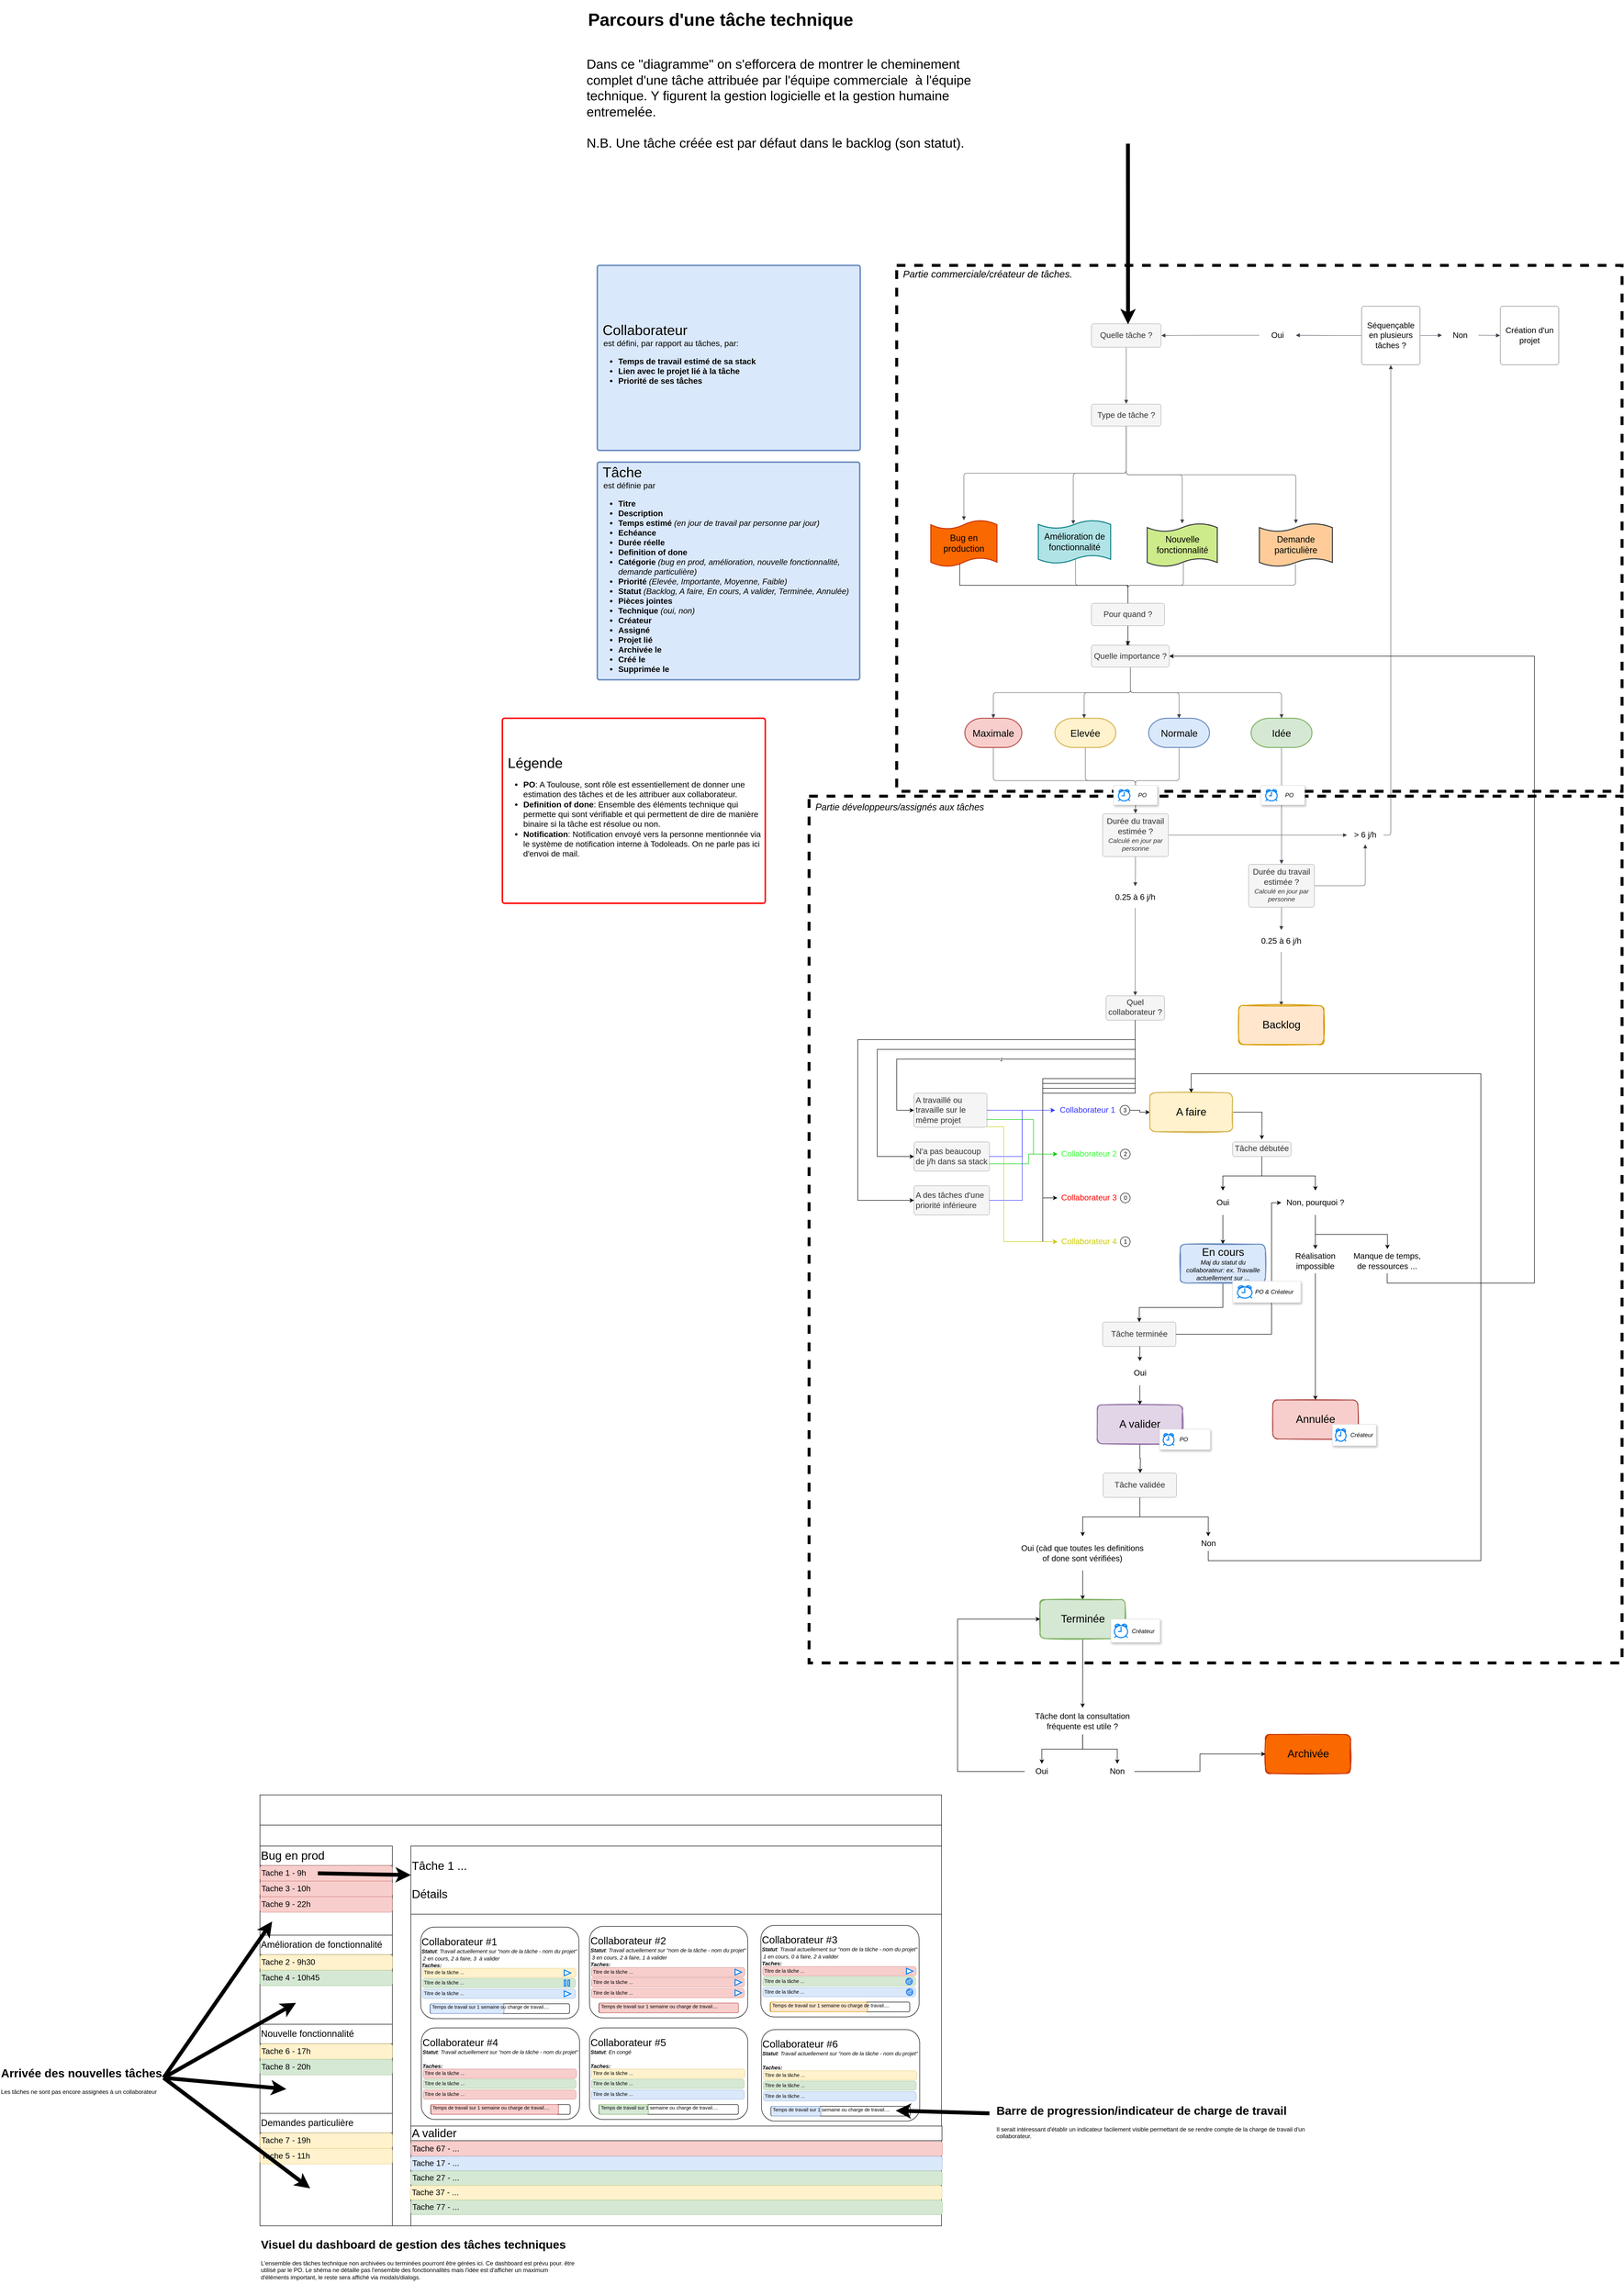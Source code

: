 <mxfile version="24.7.7">
  <diagram name="Page-1" id="fcZhdtvS9p5PEWPYI8Sy">
    <mxGraphModel dx="4427" dy="1938" grid="0" gridSize="10" guides="1" tooltips="1" connect="1" arrows="1" fold="1" page="1" pageScale="1" pageWidth="827" pageHeight="1169" math="0" shadow="0">
      <root>
        <mxCell id="0" />
        <mxCell id="1" parent="0" />
        <mxCell id="KmAEbtHQRBGaexXC9Sj9-1" value="" style="rounded=0;whiteSpace=wrap;html=1;fillColor=none;dashed=1;strokeWidth=6;" parent="1" vertex="1">
          <mxGeometry x="-1180" y="490" width="1670" height="1780" as="geometry" />
        </mxCell>
        <mxCell id="KmAEbtHQRBGaexXC9Sj9-2" value="" style="rounded=0;whiteSpace=wrap;html=1;fillColor=none;dashed=1;strokeWidth=6;" parent="1" vertex="1">
          <mxGeometry x="-1000" y="-600" width="1490" height="1080" as="geometry" />
        </mxCell>
        <mxCell id="7268VmPEQmdFCBt6fVRC-45" value="" style="html=1;jettySize=18;whiteSpace=wrap;overflow=block;blockSpacing=1;fontSize=13;strokeColor=#3a414a;strokeOpacity=100;strokeWidth=0.8;rounded=1;arcSize=12;edgeStyle=orthogonalEdgeStyle;startArrow=none;endArrow=block;endFill=1;exitX=0.5;exitY=1.017;exitPerimeter=0;lucidId=GWr79bhpcn.O;" parent="1" source="7268VmPEQmdFCBt6fVRC-58" target="7268VmPEQmdFCBt6fVRC-217" edge="1">
          <mxGeometry width="100" height="100" relative="1" as="geometry">
            <Array as="points" />
            <mxPoint x="-870" y="-60" as="targetPoint" />
          </mxGeometry>
        </mxCell>
        <mxCell id="7268VmPEQmdFCBt6fVRC-46" value="" style="html=1;jettySize=18;whiteSpace=wrap;overflow=block;blockSpacing=1;fontSize=13;strokeColor=#3a414a;strokeOpacity=100;strokeWidth=0.8;rounded=1;arcSize=12;edgeStyle=orthogonalEdgeStyle;startArrow=none;endArrow=block;endFill=1;exitX=0.5;exitY=1.017;exitPerimeter=0;entryX=0.483;entryY=0.091;entryPerimeter=0;lucidId=5Yr7krDCe1~g;entryDx=0;entryDy=0;" parent="1" source="7268VmPEQmdFCBt6fVRC-58" target="7268VmPEQmdFCBt6fVRC-223" edge="1">
          <mxGeometry width="100" height="100" relative="1" as="geometry">
            <Array as="points" />
            <mxPoint x="-630" y="-59" as="targetPoint" />
          </mxGeometry>
        </mxCell>
        <mxCell id="7268VmPEQmdFCBt6fVRC-47" value="" style="html=1;jettySize=18;whiteSpace=wrap;overflow=block;blockSpacing=1;fontSize=13;strokeColor=#3a414a;strokeOpacity=100;strokeWidth=0.8;rounded=1;arcSize=12;edgeStyle=orthogonalEdgeStyle;startArrow=none;endArrow=block;endFill=1;exitX=0.5;exitY=1.017;exitPerimeter=0;lucidId=9Yr7BtLrKn6U;" parent="1" source="7268VmPEQmdFCBt6fVRC-58" target="7268VmPEQmdFCBt6fVRC-225" edge="1">
          <mxGeometry width="100" height="100" relative="1" as="geometry">
            <Array as="points" />
            <mxPoint x="-420.0" y="-60" as="targetPoint" />
          </mxGeometry>
        </mxCell>
        <mxCell id="7268VmPEQmdFCBt6fVRC-48" value="" style="html=1;jettySize=18;whiteSpace=wrap;overflow=block;blockSpacing=1;fontSize=13;strokeColor=#3a414a;strokeOpacity=100;strokeWidth=0.8;rounded=1;arcSize=12;edgeStyle=orthogonalEdgeStyle;startArrow=none;endArrow=block;endFill=1;exitX=0.5;exitY=1.017;exitPerimeter=0;lucidId=.Yr72rbnCcZs;" parent="1" source="7268VmPEQmdFCBt6fVRC-58" target="7268VmPEQmdFCBt6fVRC-224" edge="1">
          <mxGeometry width="100" height="100" relative="1" as="geometry">
            <Array as="points" />
          </mxGeometry>
        </mxCell>
        <mxCell id="7268VmPEQmdFCBt6fVRC-49" value="" style="html=1;jettySize=18;whiteSpace=wrap;overflow=block;blockSpacing=1;fontSize=13;strokeColor=#3a414a;strokeOpacity=100;strokeWidth=0.8;rounded=1;arcSize=12;edgeStyle=orthogonalEdgeStyle;startArrow=none;endArrow=block;endFill=1;exitX=0.5;exitY=1.017;exitPerimeter=0;entryX=0.5;entryY=0;entryPerimeter=0;lucidId=xZr7r6feh.bM;entryDx=0;entryDy=0;" parent="1" source="7268VmPEQmdFCBt6fVRC-59" target="7268VmPEQmdFCBt6fVRC-218" edge="1">
          <mxGeometry width="100" height="100" relative="1" as="geometry">
            <Array as="points" />
            <mxPoint x="-810" y="330" as="targetPoint" />
          </mxGeometry>
        </mxCell>
        <mxCell id="7268VmPEQmdFCBt6fVRC-50" value="" style="html=1;jettySize=18;whiteSpace=wrap;overflow=block;blockSpacing=1;fontSize=13;strokeColor=#3a414a;strokeOpacity=100;strokeWidth=0.8;rounded=1;arcSize=12;edgeStyle=orthogonalEdgeStyle;startArrow=none;endArrow=block;endFill=1;exitX=0.5;exitY=1.017;exitPerimeter=0;entryX=0.48;entryY=0;entryPerimeter=0;lucidId=v0r7iEhE~4Hi;entryDx=0;entryDy=0;" parent="1" source="7268VmPEQmdFCBt6fVRC-59" target="7268VmPEQmdFCBt6fVRC-219" edge="1">
          <mxGeometry width="100" height="100" relative="1" as="geometry">
            <Array as="points" />
            <mxPoint x="-615.0" y="330" as="targetPoint" />
          </mxGeometry>
        </mxCell>
        <mxCell id="7268VmPEQmdFCBt6fVRC-51" value="" style="html=1;jettySize=18;whiteSpace=wrap;overflow=block;blockSpacing=1;fontSize=13;strokeColor=#3a414a;strokeOpacity=100;strokeWidth=0.8;rounded=1;arcSize=12;edgeStyle=orthogonalEdgeStyle;startArrow=none;endArrow=block;endFill=1;exitX=0.5;exitY=1.017;exitPerimeter=0;entryX=0.5;entryY=0;entryPerimeter=0;lucidId=y0r72r68KfXO;entryDx=0;entryDy=0;" parent="1" source="7268VmPEQmdFCBt6fVRC-59" target="7268VmPEQmdFCBt6fVRC-220" edge="1">
          <mxGeometry width="100" height="100" relative="1" as="geometry">
            <Array as="points" />
            <mxPoint x="-420" y="330" as="targetPoint" />
          </mxGeometry>
        </mxCell>
        <mxCell id="7268VmPEQmdFCBt6fVRC-52" value="" style="html=1;jettySize=18;whiteSpace=wrap;overflow=block;blockSpacing=1;fontSize=13;strokeColor=#3a414a;strokeOpacity=100;strokeWidth=0.8;rounded=1;arcSize=12;edgeStyle=orthogonalEdgeStyle;startArrow=none;endArrow=block;endFill=1;exitX=0.5;exitY=1.017;exitPerimeter=0;entryX=0.5;entryY=0;entryPerimeter=0;lucidId=C0r7mXWmIQKI;entryDx=0;entryDy=0;" parent="1" source="7268VmPEQmdFCBt6fVRC-59" target="7268VmPEQmdFCBt6fVRC-222" edge="1">
          <mxGeometry width="100" height="100" relative="1" as="geometry">
            <Array as="points" />
            <mxPoint x="-210" y="330" as="targetPoint" />
          </mxGeometry>
        </mxCell>
        <mxCell id="7268VmPEQmdFCBt6fVRC-53" value="&lt;div style=&quot;display: flex; justify-content: center; text-align: center; align-items: baseline; font-size: 0; line-height: 1.25;margin-top: -2px;&quot;&gt;&lt;span&gt;&lt;span style=&quot;font-size:16.7px;&quot;&gt;Durée du travail estimée ?&#xa;&lt;/span&gt;&lt;span style=&quot;font-size:13.3px;font-style: italic;&quot;&gt;Calculé en jour par personne&lt;/span&gt;&lt;/span&gt;&lt;/div&gt;" style="html=1;overflow=block;blockSpacing=1;whiteSpace=wrap;fontSize=13;spacing=3.8;strokeColor=#666666;rounded=1;absoluteArcSize=1;arcSize=9;fillColor=#f5f5f5;strokeWidth=NaN;lucidId=x1r7ZiWbzoMB;fontColor=#333333;" parent="1" vertex="1">
          <mxGeometry x="-577" y="526" width="135" height="88" as="geometry" />
        </mxCell>
        <mxCell id="7268VmPEQmdFCBt6fVRC-55" value="" style="html=1;jettySize=18;whiteSpace=wrap;overflow=block;blockSpacing=1;fontSize=13;strokeColor=#3a414a;strokeOpacity=100;strokeWidth=0.8;rounded=1;arcSize=12;edgeStyle=orthogonalEdgeStyle;startArrow=none;endArrow=block;endFill=1;exitX=0.514;exitY=0.903;exitPerimeter=0;entryX=0.5;entryY=0;lucidId=j2r7BA~THjf5;exitDx=0;exitDy=0;entryDx=0;entryDy=0;" parent="1" source="7268VmPEQmdFCBt6fVRC-223" target="7268VmPEQmdFCBt6fVRC-59" edge="1">
          <mxGeometry width="100" height="100" relative="1" as="geometry">
            <Array as="points">
              <mxPoint x="-633" y="57" />
              <mxPoint x="-525" y="57" />
            </Array>
            <mxPoint x="-630" y="1" as="sourcePoint" />
          </mxGeometry>
        </mxCell>
        <mxCell id="7268VmPEQmdFCBt6fVRC-56" value="" style="html=1;jettySize=18;whiteSpace=wrap;overflow=block;blockSpacing=1;fontSize=13;strokeColor=#3a414a;strokeOpacity=100;strokeWidth=0.8;rounded=1;arcSize=12;edgeStyle=orthogonalEdgeStyle;startArrow=none;endArrow=block;endFill=1;exitX=0.516;exitY=0.875;exitPerimeter=0;lucidId=q2r7TWV4VOhJ;exitDx=0;exitDy=0;" parent="1" source="7268VmPEQmdFCBt6fVRC-225" target="7268VmPEQmdFCBt6fVRC-59" edge="1">
          <mxGeometry width="100" height="100" relative="1" as="geometry">
            <Array as="points">
              <mxPoint x="-411" y="57" />
              <mxPoint x="-525" y="57" />
            </Array>
            <mxPoint x="-420.0" as="sourcePoint" />
          </mxGeometry>
        </mxCell>
        <mxCell id="7268VmPEQmdFCBt6fVRC-57" value="" style="html=1;jettySize=18;whiteSpace=wrap;overflow=block;blockSpacing=1;fontSize=13;strokeColor=#3a414a;strokeOpacity=100;strokeWidth=0.8;rounded=1;arcSize=12;edgeStyle=orthogonalEdgeStyle;startArrow=none;endArrow=block;endFill=1;exitX=0.494;exitY=0.938;exitPerimeter=0;entryX=0.5;entryY=0;lucidId=u2r7fU8hXIdy;exitDx=0;exitDy=0;entryDx=0;entryDy=0;" parent="1" source="7268VmPEQmdFCBt6fVRC-224" target="7268VmPEQmdFCBt6fVRC-59" edge="1">
          <mxGeometry width="100" height="100" relative="1" as="geometry">
            <Array as="points">
              <mxPoint x="-181" y="57" />
              <mxPoint x="-525" y="57" />
            </Array>
          </mxGeometry>
        </mxCell>
        <mxCell id="7268VmPEQmdFCBt6fVRC-58" value="Type de tâche ?" style="html=1;overflow=block;blockSpacing=1;whiteSpace=wrap;fontSize=16.7;spacing=3.8;strokeColor=#666666;rounded=1;absoluteArcSize=1;arcSize=9;fillColor=#f5f5f5;strokeWidth=NaN;lucidId=j4r7KApGNP3D;fontColor=#333333;" parent="1" vertex="1">
          <mxGeometry x="-600" y="-315" width="143" height="45" as="geometry" />
        </mxCell>
        <mxCell id="7268VmPEQmdFCBt6fVRC-59" value="Quelle importance ?" style="html=1;overflow=block;blockSpacing=1;whiteSpace=wrap;fontSize=16.7;spacing=3.8;strokeColor=#666666;rounded=1;absoluteArcSize=1;arcSize=9;fillColor=#f5f5f5;strokeWidth=NaN;lucidId=y4r7EGyVs_DY;fontColor=#333333;" parent="1" vertex="1">
          <mxGeometry x="-600" y="180" width="160" height="45" as="geometry" />
        </mxCell>
        <mxCell id="7268VmPEQmdFCBt6fVRC-60" value="" style="html=1;jettySize=18;whiteSpace=wrap;overflow=block;blockSpacing=1;fontSize=13;strokeColor=#3a414a;strokeOpacity=100;strokeWidth=0.8;rounded=1;arcSize=12;edgeStyle=orthogonalEdgeStyle;startArrow=none;endArrow=block;endFill=1;exitX=0.5;exitY=1;exitPerimeter=0;entryX=0.5;entryY=-0.009;entryPerimeter=0;lucidId=i6r7.LIMNPZT;exitDx=0;exitDy=0;" parent="1" source="7268VmPEQmdFCBt6fVRC-218" target="7268VmPEQmdFCBt6fVRC-53" edge="1">
          <mxGeometry width="100" height="100" relative="1" as="geometry">
            <Array as="points" />
            <mxPoint x="-810" y="390" as="sourcePoint" />
          </mxGeometry>
        </mxCell>
        <mxCell id="7268VmPEQmdFCBt6fVRC-61" value="" style="html=1;jettySize=18;whiteSpace=wrap;overflow=block;blockSpacing=1;fontSize=13;strokeColor=#3a414a;strokeOpacity=100;strokeWidth=0.8;rounded=1;arcSize=12;edgeStyle=orthogonalEdgeStyle;startArrow=none;endArrow=block;endFill=1;exitX=0.5;exitY=1;exitPerimeter=0;entryX=0.5;entryY=-0.009;entryPerimeter=0;lucidId=p6r7za8y9WH8;exitDx=0;exitDy=0;" parent="1" source="7268VmPEQmdFCBt6fVRC-219" target="7268VmPEQmdFCBt6fVRC-53" edge="1">
          <mxGeometry width="100" height="100" relative="1" as="geometry">
            <Array as="points" />
            <mxPoint x="-615.0" y="390" as="sourcePoint" />
          </mxGeometry>
        </mxCell>
        <mxCell id="7268VmPEQmdFCBt6fVRC-62" value="" style="html=1;jettySize=18;whiteSpace=wrap;overflow=block;blockSpacing=1;fontSize=13;strokeColor=#3a414a;strokeOpacity=100;strokeWidth=0.8;rounded=1;arcSize=12;edgeStyle=orthogonalEdgeStyle;startArrow=none;endArrow=block;endFill=1;exitX=0.5;exitY=1;exitPerimeter=0;entryX=0.5;entryY=-0.009;entryPerimeter=0;lucidId=B6r7BVNr0MH5;exitDx=0;exitDy=0;" parent="1" source="7268VmPEQmdFCBt6fVRC-220" target="7268VmPEQmdFCBt6fVRC-53" edge="1">
          <mxGeometry width="100" height="100" relative="1" as="geometry">
            <Array as="points" />
            <mxPoint x="-420" y="390" as="sourcePoint" />
          </mxGeometry>
        </mxCell>
        <mxCell id="7268VmPEQmdFCBt6fVRC-63" value="" style="html=1;jettySize=18;whiteSpace=wrap;overflow=block;blockSpacing=1;fontSize=13;strokeColor=#3a414a;strokeOpacity=100;strokeWidth=0.8;rounded=1;arcSize=12;edgeStyle=orthogonalEdgeStyle;startArrow=none;endArrow=block;endFill=1;entryX=0.5;entryY=-0.009;entryPerimeter=0;lucidId=F6r7zuVkJyv7;exitX=0.5;exitY=1;exitDx=0;exitDy=0;exitPerimeter=0;" parent="1" source="7268VmPEQmdFCBt6fVRC-222" target="7268VmPEQmdFCBt6fVRC-85" edge="1">
          <mxGeometry width="100" height="100" relative="1" as="geometry">
            <Array as="points" />
            <mxPoint x="-209" y="390" as="sourcePoint" />
          </mxGeometry>
        </mxCell>
        <mxCell id="7268VmPEQmdFCBt6fVRC-64" value="" style="html=1;jettySize=18;whiteSpace=wrap;overflow=block;blockSpacing=1;fontSize=13;strokeColor=#3a414a;strokeOpacity=100;strokeWidth=0.8;rounded=1;arcSize=12;edgeStyle=orthogonalEdgeStyle;startArrow=none;endArrow=block;endFill=1;exitX=0.5;exitY=1.009;exitPerimeter=0;entryX=0.5;entryY=0;entryPerimeter=0;lucidId=V6r7g9qa6I1i;" parent="1" source="7268VmPEQmdFCBt6fVRC-53" target="7268VmPEQmdFCBt6fVRC-65" edge="1">
          <mxGeometry width="100" height="100" relative="1" as="geometry">
            <Array as="points" />
          </mxGeometry>
        </mxCell>
        <mxCell id="7268VmPEQmdFCBt6fVRC-65" value="0.25 à 6 j/h" style="html=1;overflow=block;blockSpacing=1;whiteSpace=wrap;fontSize=16.7;spacing=3.8;strokeOpacity=0;fillOpacity=0;rounded=1;absoluteArcSize=1;arcSize=9;fillColor=#ffffff;strokeWidth=NaN;lucidId=X6r7Kn.4M4vJ;" parent="1" vertex="1">
          <mxGeometry x="-555" y="675" width="90" height="45" as="geometry" />
        </mxCell>
        <mxCell id="7268VmPEQmdFCBt6fVRC-66" value="" style="html=1;jettySize=18;whiteSpace=wrap;overflow=block;blockSpacing=1;fontSize=13;strokeColor=#3a414a;strokeOpacity=100;strokeWidth=0.8;rounded=1;arcSize=12;edgeStyle=orthogonalEdgeStyle;startArrow=none;endArrow=block;endFill=1;exitX=1.006;exitY=0.5;exitPerimeter=0;entryX=0;entryY=0.5;entryPerimeter=0;lucidId=y7r762tDR9xW;" parent="1" source="7268VmPEQmdFCBt6fVRC-53" target="7268VmPEQmdFCBt6fVRC-67" edge="1">
          <mxGeometry width="100" height="100" relative="1" as="geometry">
            <Array as="points" />
          </mxGeometry>
        </mxCell>
        <mxCell id="7268VmPEQmdFCBt6fVRC-67" value="&amp;gt; 6 j/h" style="html=1;overflow=block;blockSpacing=1;whiteSpace=wrap;fontSize=16.7;spacing=3.8;strokeOpacity=0;fillOpacity=0;rounded=1;absoluteArcSize=1;arcSize=9;fillColor=#ffffff;strokeWidth=NaN;lucidId=z7r7cQ-Ino3h;" parent="1" vertex="1">
          <mxGeometry x="-75" y="551" width="75" height="38" as="geometry" />
        </mxCell>
        <mxCell id="7268VmPEQmdFCBt6fVRC-68" value="" style="html=1;jettySize=18;whiteSpace=wrap;overflow=block;blockSpacing=1;fontSize=13;strokeColor=#3a414a;strokeOpacity=100;strokeWidth=0.8;rounded=1;arcSize=12;edgeStyle=orthogonalEdgeStyle;startArrow=none;endArrow=block;endFill=1;exitX=1;exitY=0.5;exitPerimeter=0;entryX=0.5;entryY=1.006;entryPerimeter=0;lucidId=.7r77-tQ36O4;" parent="1" source="7268VmPEQmdFCBt6fVRC-67" target="7268VmPEQmdFCBt6fVRC-69" edge="1">
          <mxGeometry width="100" height="100" relative="1" as="geometry">
            <Array as="points">
              <mxPoint x="15" y="570" />
            </Array>
          </mxGeometry>
        </mxCell>
        <mxCell id="7268VmPEQmdFCBt6fVRC-69" value="Séquençable en plusieurs tâches ?" style="html=1;overflow=block;blockSpacing=1;whiteSpace=wrap;fontSize=16.7;spacing=3.8;strokeColor=#000000;rounded=1;absoluteArcSize=1;arcSize=9;fillColor=none;strokeWidth=NaN;lucidId=~7r7wULAlt~f;" parent="1" vertex="1">
          <mxGeometry x="-45" y="-516" width="120" height="120" as="geometry" />
        </mxCell>
        <mxCell id="7268VmPEQmdFCBt6fVRC-70" value="" style="html=1;jettySize=18;whiteSpace=wrap;overflow=block;blockSpacing=1;fontSize=13;strokeColor=#3a414a;strokeOpacity=100;strokeWidth=0.8;rounded=1;arcSize=12;edgeStyle=orthogonalEdgeStyle;startArrow=none;endArrow=block;endFill=1;exitX=-0.006;exitY=0.5;exitPerimeter=0;entryX=1;entryY=0.5;entryPerimeter=0;lucidId=B_r7NjkyLdqk;" parent="1" source="7268VmPEQmdFCBt6fVRC-69" target="7268VmPEQmdFCBt6fVRC-71" edge="1">
          <mxGeometry width="100" height="100" relative="1" as="geometry">
            <Array as="points" />
          </mxGeometry>
        </mxCell>
        <mxCell id="7268VmPEQmdFCBt6fVRC-71" value="Oui" style="html=1;overflow=block;blockSpacing=1;whiteSpace=wrap;fontSize=16.7;spacing=3.8;strokeOpacity=0;fillOpacity=0;rounded=1;absoluteArcSize=1;arcSize=9;fillColor=#ffffff;strokeWidth=NaN;lucidId=C_r7Z1mVk2do;" parent="1" vertex="1">
          <mxGeometry x="-255" y="-479" width="75" height="45" as="geometry" />
        </mxCell>
        <mxCell id="7268VmPEQmdFCBt6fVRC-72" value="" style="html=1;jettySize=18;whiteSpace=wrap;overflow=block;blockSpacing=1;fontSize=13;strokeColor=#3a414a;strokeOpacity=100;strokeWidth=0.8;rounded=1;arcSize=12;edgeStyle=orthogonalEdgeStyle;startArrow=none;endArrow=block;endFill=1;exitX=0;exitY=0.5;exitPerimeter=0;entryX=1.005;entryY=0.5;entryPerimeter=0;lucidId=K_r78cQTjE8Y;" parent="1" source="7268VmPEQmdFCBt6fVRC-71" target="7268VmPEQmdFCBt6fVRC-91" edge="1">
          <mxGeometry width="100" height="100" relative="1" as="geometry">
            <Array as="points" />
          </mxGeometry>
        </mxCell>
        <mxCell id="7268VmPEQmdFCBt6fVRC-73" value="" style="html=1;jettySize=18;whiteSpace=wrap;overflow=block;blockSpacing=1;fontSize=13;strokeColor=#3a414a;strokeOpacity=100;strokeWidth=0.8;rounded=1;arcSize=12;edgeStyle=orthogonalEdgeStyle;startArrow=none;endArrow=block;endFill=1;exitX=1.006;exitY=0.5;exitPerimeter=0;entryX=0;entryY=0.5;entryPerimeter=0;lucidId=S_r7kf0IIELZ;" parent="1" source="7268VmPEQmdFCBt6fVRC-69" target="7268VmPEQmdFCBt6fVRC-74" edge="1">
          <mxGeometry width="100" height="100" relative="1" as="geometry">
            <Array as="points" />
          </mxGeometry>
        </mxCell>
        <mxCell id="7268VmPEQmdFCBt6fVRC-74" value="Non" style="html=1;overflow=block;blockSpacing=1;whiteSpace=wrap;fontSize=16.7;spacing=3.8;strokeOpacity=0;fillOpacity=0;rounded=1;absoluteArcSize=1;arcSize=9;fillColor=#ffffff;strokeWidth=NaN;lucidId=T_r7yN.Xvmcp;" parent="1" vertex="1">
          <mxGeometry x="120" y="-479" width="75" height="45" as="geometry" />
        </mxCell>
        <mxCell id="7268VmPEQmdFCBt6fVRC-75" value="" style="html=1;jettySize=18;whiteSpace=wrap;overflow=block;blockSpacing=1;fontSize=13;strokeColor=#3a414a;strokeOpacity=100;strokeWidth=0.8;rounded=1;arcSize=12;edgeStyle=orthogonalEdgeStyle;startArrow=none;endArrow=block;endFill=1;exitX=1;exitY=0.5;exitPerimeter=0;entryX=-0.006;entryY=0.5;entryPerimeter=0;lucidId=-_r7Xxgt.JMU;" parent="1" source="7268VmPEQmdFCBt6fVRC-74" target="7268VmPEQmdFCBt6fVRC-76" edge="1">
          <mxGeometry width="100" height="100" relative="1" as="geometry">
            <Array as="points" />
          </mxGeometry>
        </mxCell>
        <mxCell id="7268VmPEQmdFCBt6fVRC-76" value="Création d&#39;un projet" style="html=1;overflow=block;blockSpacing=1;whiteSpace=wrap;fontSize=16.7;spacing=3.8;strokeColor=#000000;rounded=1;absoluteArcSize=1;arcSize=9;fillColor=none;strokeWidth=NaN;lucidId=__r7heEoI50M;" parent="1" vertex="1">
          <mxGeometry x="240" y="-516" width="120" height="120" as="geometry" />
        </mxCell>
        <mxCell id="7268VmPEQmdFCBt6fVRC-80" value="" style="html=1;overflow=block;blockSpacing=1;whiteSpace=wrap;fontSize=16.7;align=center;spacing=3.8;strokeOpacity=0;fillOpacity=0;rounded=1;absoluteArcSize=1;arcSize=9;fillColor=#ffffff;strokeWidth=NaN;lucidId=cas78cJPZkww;" parent="1" vertex="1">
          <mxGeometry x="-270" y="-60" width="180" height="60" as="geometry" />
        </mxCell>
        <mxCell id="7268VmPEQmdFCBt6fVRC-85" value="&lt;div style=&quot;display: flex; justify-content: center; text-align: center; align-items: baseline; font-size: 0; line-height: 1.25;margin-top: -2px;&quot;&gt;&lt;span&gt;&lt;span style=&quot;font-size:16.7px;&quot;&gt;Durée du travail estimée ?&#xa;&lt;/span&gt;&lt;span style=&quot;font-size:13.3px;font-style: italic;&quot;&gt;Calculé en jour par personne&lt;/span&gt;&lt;/span&gt;&lt;/div&gt;" style="html=1;overflow=block;blockSpacing=1;whiteSpace=wrap;fontSize=13;spacing=3.8;strokeColor=#666666;rounded=1;absoluteArcSize=1;arcSize=9;fillColor=#f5f5f5;strokeWidth=NaN;lucidId=wbs7ypl_VjJa;fontColor=#333333;" parent="1" vertex="1">
          <mxGeometry x="-277" y="630" width="135" height="88" as="geometry" />
        </mxCell>
        <mxCell id="7268VmPEQmdFCBt6fVRC-86" value="" style="html=1;jettySize=18;whiteSpace=wrap;overflow=block;blockSpacing=1;fontSize=13;strokeColor=#3a414a;strokeOpacity=100;strokeWidth=0.8;rounded=1;arcSize=12;edgeStyle=orthogonalEdgeStyle;startArrow=none;endArrow=block;endFill=1;exitX=1.006;exitY=0.5;exitPerimeter=0;entryX=0.5;entryY=1;entryPerimeter=0;lucidId=7bs7uB7d7-~h;" parent="1" source="7268VmPEQmdFCBt6fVRC-85" target="7268VmPEQmdFCBt6fVRC-67" edge="1">
          <mxGeometry width="100" height="100" relative="1" as="geometry">
            <Array as="points" />
          </mxGeometry>
        </mxCell>
        <mxCell id="7268VmPEQmdFCBt6fVRC-87" value="0.25 à 6 j/h" style="html=1;overflow=block;blockSpacing=1;whiteSpace=wrap;fontSize=16.7;spacing=3.8;strokeOpacity=0;fillOpacity=0;rounded=1;absoluteArcSize=1;arcSize=9;fillColor=#ffffff;strokeWidth=NaN;lucidId=ycs7k-iV7Tm~;" parent="1" vertex="1">
          <mxGeometry x="-255" y="765" width="90" height="45" as="geometry" />
        </mxCell>
        <mxCell id="7268VmPEQmdFCBt6fVRC-88" value="" style="html=1;jettySize=18;whiteSpace=wrap;overflow=block;blockSpacing=1;fontSize=13;strokeColor=#3a414a;strokeOpacity=100;strokeWidth=0.8;rounded=1;arcSize=12;edgeStyle=orthogonalEdgeStyle;startArrow=none;endArrow=block;endFill=1;exitX=0.5;exitY=1.009;exitPerimeter=0;entryX=0.5;entryY=0;entryPerimeter=0;lucidId=Kcs7-iPhEJoN;" parent="1" source="7268VmPEQmdFCBt6fVRC-85" target="7268VmPEQmdFCBt6fVRC-87" edge="1">
          <mxGeometry width="100" height="100" relative="1" as="geometry">
            <Array as="points" />
          </mxGeometry>
        </mxCell>
        <mxCell id="7268VmPEQmdFCBt6fVRC-89" value="" style="html=1;jettySize=18;whiteSpace=wrap;overflow=block;blockSpacing=1;fontSize=13;strokeColor=#3a414a;strokeOpacity=100;strokeWidth=0.8;rounded=1;arcSize=12;edgeStyle=orthogonalEdgeStyle;startArrow=none;endArrow=block;endFill=1;exitX=0.5;exitY=1;exitPerimeter=0;lucidId=7cs7XB3quXUA;" parent="1" source="7268VmPEQmdFCBt6fVRC-87" target="7268VmPEQmdFCBt6fVRC-212" edge="1">
          <mxGeometry width="100" height="100" relative="1" as="geometry">
            <Array as="points" />
            <mxPoint x="-210" y="915" as="targetPoint" />
          </mxGeometry>
        </mxCell>
        <mxCell id="7268VmPEQmdFCBt6fVRC-91" value="Quelle tâche ?" style="html=1;overflow=block;blockSpacing=1;whiteSpace=wrap;fontSize=16.7;spacing=3.8;rounded=1;absoluteArcSize=1;arcSize=9;strokeWidth=NaN;lucidId=9es7En538.l.;fillColor=#f5f5f5;fontColor=#333333;strokeColor=#666666;" parent="1" vertex="1">
          <mxGeometry x="-600" y="-480" width="143" height="48" as="geometry" />
        </mxCell>
        <mxCell id="7268VmPEQmdFCBt6fVRC-92" value="" style="html=1;jettySize=18;whiteSpace=wrap;overflow=block;blockSpacing=1;fontSize=13;strokeColor=#3a414a;strokeOpacity=100;strokeWidth=0.8;rounded=1;arcSize=12;edgeStyle=orthogonalEdgeStyle;startArrow=none;endArrow=block;endFill=1;exitX=0.5;exitY=1.016;exitPerimeter=0;entryX=0.5;entryY=-0.017;entryPerimeter=0;lucidId=yfs7n4fkxC1-;" parent="1" source="7268VmPEQmdFCBt6fVRC-91" target="7268VmPEQmdFCBt6fVRC-58" edge="1">
          <mxGeometry width="100" height="100" relative="1" as="geometry">
            <Array as="points" />
          </mxGeometry>
        </mxCell>
        <mxCell id="7268VmPEQmdFCBt6fVRC-93" value="" style="html=1;jettySize=18;whiteSpace=wrap;overflow=block;blockSpacing=1;fontSize=13;strokeColor=#3a414a;strokeOpacity=100;strokeWidth=0.8;rounded=1;arcSize=12;edgeStyle=orthogonalEdgeStyle;startArrow=none;endArrow=block;endFill=1;exitX=0.5;exitY=1;exitPerimeter=0;entryX=0.5;entryY=-0.01;entryPerimeter=0;lucidId=Ogs7yv3sAOYD;" parent="1" source="7268VmPEQmdFCBt6fVRC-65" target="7268VmPEQmdFCBt6fVRC-94" edge="1">
          <mxGeometry width="100" height="100" relative="1" as="geometry">
            <Array as="points" />
          </mxGeometry>
        </mxCell>
        <mxCell id="7268VmPEQmdFCBt6fVRC-104" value="z" style="edgeStyle=orthogonalEdgeStyle;rounded=0;orthogonalLoop=1;jettySize=auto;html=1;exitX=0.5;exitY=1;exitDx=0;exitDy=0;entryX=0;entryY=0.5;entryDx=0;entryDy=0;" parent="1" source="7268VmPEQmdFCBt6fVRC-94" target="7268VmPEQmdFCBt6fVRC-105" edge="1">
          <mxGeometry relative="1" as="geometry">
            <mxPoint x="-980" y="1140" as="targetPoint" />
            <Array as="points">
              <mxPoint x="-510" y="1030" />
              <mxPoint x="-1000" y="1030" />
              <mxPoint x="-1000" y="1135" />
            </Array>
          </mxGeometry>
        </mxCell>
        <mxCell id="7268VmPEQmdFCBt6fVRC-130" style="edgeStyle=orthogonalEdgeStyle;rounded=0;orthogonalLoop=1;jettySize=auto;html=1;exitX=0.5;exitY=1;exitDx=0;exitDy=0;entryX=0;entryY=0.5;entryDx=0;entryDy=0;" parent="1" source="7268VmPEQmdFCBt6fVRC-94" target="7268VmPEQmdFCBt6fVRC-108" edge="1">
          <mxGeometry relative="1" as="geometry">
            <Array as="points">
              <mxPoint x="-510" y="990" />
              <mxPoint x="-1080" y="990" />
              <mxPoint x="-1080" y="1320" />
            </Array>
          </mxGeometry>
        </mxCell>
        <mxCell id="7268VmPEQmdFCBt6fVRC-228" style="edgeStyle=orthogonalEdgeStyle;rounded=0;orthogonalLoop=1;jettySize=auto;html=1;exitX=0.5;exitY=1;exitDx=0;exitDy=0;entryX=0;entryY=0.5;entryDx=0;entryDy=0;" parent="1" source="7268VmPEQmdFCBt6fVRC-94" target="7268VmPEQmdFCBt6fVRC-98" edge="1">
          <mxGeometry relative="1" as="geometry">
            <mxPoint x="-680" y="1140" as="targetPoint" />
            <Array as="points">
              <mxPoint x="-510" y="1070" />
              <mxPoint x="-700" y="1070" />
              <mxPoint x="-700" y="1135" />
            </Array>
          </mxGeometry>
        </mxCell>
        <mxCell id="7268VmPEQmdFCBt6fVRC-230" style="edgeStyle=orthogonalEdgeStyle;rounded=0;orthogonalLoop=1;jettySize=auto;html=1;exitX=0.5;exitY=1;exitDx=0;exitDy=0;entryX=0;entryY=0.5;entryDx=0;entryDy=0;" parent="1" source="7268VmPEQmdFCBt6fVRC-94" target="7268VmPEQmdFCBt6fVRC-140" edge="1">
          <mxGeometry relative="1" as="geometry">
            <Array as="points">
              <mxPoint x="-510" y="1080" />
              <mxPoint x="-700" y="1080" />
              <mxPoint x="-700" y="1225" />
            </Array>
          </mxGeometry>
        </mxCell>
        <mxCell id="7268VmPEQmdFCBt6fVRC-231" style="edgeStyle=orthogonalEdgeStyle;rounded=0;orthogonalLoop=1;jettySize=auto;html=1;exitX=0.5;exitY=1;exitDx=0;exitDy=0;entryX=0;entryY=0.5;entryDx=0;entryDy=0;" parent="1" source="7268VmPEQmdFCBt6fVRC-94" target="7268VmPEQmdFCBt6fVRC-152" edge="1">
          <mxGeometry relative="1" as="geometry">
            <Array as="points">
              <mxPoint x="-510" y="1090" />
              <mxPoint x="-700" y="1090" />
              <mxPoint x="-700" y="1315" />
            </Array>
          </mxGeometry>
        </mxCell>
        <mxCell id="7268VmPEQmdFCBt6fVRC-232" style="edgeStyle=orthogonalEdgeStyle;rounded=0;orthogonalLoop=1;jettySize=auto;html=1;exitX=0.5;exitY=1;exitDx=0;exitDy=0;entryX=0;entryY=0.5;entryDx=0;entryDy=0;" parent="1" source="7268VmPEQmdFCBt6fVRC-94" target="7268VmPEQmdFCBt6fVRC-155" edge="1">
          <mxGeometry relative="1" as="geometry">
            <mxPoint x="-680" y="1370" as="targetPoint" />
            <Array as="points">
              <mxPoint x="-510" y="1100" />
              <mxPoint x="-700" y="1100" />
              <mxPoint x="-700" y="1405" />
            </Array>
          </mxGeometry>
        </mxCell>
        <mxCell id="7268VmPEQmdFCBt6fVRC-94" value="Quel collaborateur ?&lt;div&gt;&lt;br&gt;&lt;/div&gt;" style="html=1;overflow=block;blockSpacing=1;whiteSpace=wrap;fontSize=16.7;spacing=3.8;strokeColor=#666666;rounded=1;absoluteArcSize=1;arcSize=9;fillColor=#f5f5f5;strokeWidth=NaN;lucidId=Qgs722q_PT3A;align=center;fontColor=#333333;" parent="1" vertex="1">
          <mxGeometry x="-570" y="900" width="120" height="50" as="geometry" />
        </mxCell>
        <mxCell id="7268VmPEQmdFCBt6fVRC-131" style="edgeStyle=orthogonalEdgeStyle;rounded=0;orthogonalLoop=1;jettySize=auto;html=1;exitX=1;exitY=0.5;exitDx=0;exitDy=0;entryX=0;entryY=0.5;entryDx=0;entryDy=0;fillColor=#dae8fc;strokeColor=#3333FF;fontColor=#3333FF;" parent="1" source="7268VmPEQmdFCBt6fVRC-105" target="7268VmPEQmdFCBt6fVRC-98" edge="1">
          <mxGeometry relative="1" as="geometry" />
        </mxCell>
        <mxCell id="7268VmPEQmdFCBt6fVRC-105" value="&lt;div&gt;A travaillé ou travaille sur le même projet&lt;/div&gt;" style="html=1;overflow=block;blockSpacing=1;whiteSpace=wrap;fontSize=16.7;spacing=3.8;strokeColor=#666666;rounded=1;absoluteArcSize=1;arcSize=9;fillColor=#f5f5f5;strokeWidth=NaN;lucidId=Qgs722q_PT3A;align=left;fontColor=#333333;" parent="1" vertex="1">
          <mxGeometry x="-964.5" y="1100" width="150" height="70" as="geometry" />
        </mxCell>
        <mxCell id="7268VmPEQmdFCBt6fVRC-142" style="edgeStyle=orthogonalEdgeStyle;rounded=0;orthogonalLoop=1;jettySize=auto;html=1;entryX=0;entryY=0.5;entryDx=0;entryDy=0;strokeColor=#00CC00;exitX=1;exitY=0.75;exitDx=0;exitDy=0;" parent="1" source="7268VmPEQmdFCBt6fVRC-107" target="7268VmPEQmdFCBt6fVRC-140" edge="1">
          <mxGeometry relative="1" as="geometry">
            <mxPoint x="-690" y="1270" as="sourcePoint" />
            <mxPoint x="-590.5" y="1275" as="targetPoint" />
            <Array as="points">
              <mxPoint x="-729" y="1245" />
              <mxPoint x="-729" y="1225" />
            </Array>
          </mxGeometry>
        </mxCell>
        <mxCell id="7268VmPEQmdFCBt6fVRC-107" value="N&#39;a pas beaucoup de j/h dans sa stack" style="html=1;overflow=block;blockSpacing=1;whiteSpace=wrap;fontSize=16.7;spacing=3.8;strokeColor=#666666;rounded=1;absoluteArcSize=1;arcSize=9;fillColor=#f5f5f5;strokeWidth=NaN;lucidId=Qgs722q_PT3A;align=left;fontColor=#333333;" parent="1" vertex="1">
          <mxGeometry x="-964.5" y="1200" width="155" height="60" as="geometry" />
        </mxCell>
        <mxCell id="7268VmPEQmdFCBt6fVRC-108" value="A des tâches d&#39;une priorité inférieure" style="html=1;overflow=block;blockSpacing=1;whiteSpace=wrap;fontSize=16.7;spacing=3.8;strokeColor=#666666;rounded=1;absoluteArcSize=1;arcSize=9;fillColor=#f5f5f5;strokeWidth=NaN;lucidId=Qgs722q_PT3A;align=left;fontColor=#333333;" parent="1" vertex="1">
          <mxGeometry x="-964.5" y="1290" width="155" height="60" as="geometry" />
        </mxCell>
        <mxCell id="7268VmPEQmdFCBt6fVRC-129" style="edgeStyle=orthogonalEdgeStyle;rounded=0;orthogonalLoop=1;jettySize=auto;html=1;exitX=0.5;exitY=1;exitDx=0;exitDy=0;entryX=0;entryY=0.5;entryDx=0;entryDy=0;" parent="1" source="7268VmPEQmdFCBt6fVRC-94" target="7268VmPEQmdFCBt6fVRC-107" edge="1">
          <mxGeometry relative="1" as="geometry">
            <mxPoint x="-954" y="1149" as="targetPoint" />
            <mxPoint x="-500" y="960" as="sourcePoint" />
            <Array as="points">
              <mxPoint x="-510" y="1010" />
              <mxPoint x="-1040" y="1010" />
              <mxPoint x="-1040" y="1230" />
            </Array>
          </mxGeometry>
        </mxCell>
        <mxCell id="7268VmPEQmdFCBt6fVRC-132" value="" style="group;fontColor=#3333FF;" parent="1" vertex="1" connectable="0">
          <mxGeometry x="-675" y="1120" width="154.5" height="65" as="geometry" />
        </mxCell>
        <mxCell id="7268VmPEQmdFCBt6fVRC-98" value="&lt;font color=&quot;#3333ff&quot;&gt;Collaborateur 1&lt;/font&gt;" style="html=1;overflow=block;blockSpacing=1;whiteSpace=wrap;fontSize=16.7;spacing=3.8;strokeColor=#unset;rounded=1;absoluteArcSize=1;arcSize=9;fillColor=none;strokeWidth=NaN;lucidId=vhs7WFJ5v-HP;" parent="7268VmPEQmdFCBt6fVRC-132" vertex="1">
          <mxGeometry width="133.831" height="30" as="geometry" />
        </mxCell>
        <mxCell id="7268VmPEQmdFCBt6fVRC-116" value="3" style="ellipse;whiteSpace=wrap;html=1;aspect=fixed;" parent="7268VmPEQmdFCBt6fVRC-132" vertex="1">
          <mxGeometry x="133.831" y="5" width="20" height="20" as="geometry" />
        </mxCell>
        <mxCell id="7268VmPEQmdFCBt6fVRC-134" style="edgeStyle=orthogonalEdgeStyle;rounded=0;orthogonalLoop=1;jettySize=auto;html=1;exitX=1;exitY=0.5;exitDx=0;exitDy=0;entryX=0;entryY=0.5;entryDx=0;entryDy=0;fillColor=#dae8fc;strokeColor=#3333FF;fontColor=#3333FF;" parent="1" source="7268VmPEQmdFCBt6fVRC-107" target="7268VmPEQmdFCBt6fVRC-98" edge="1">
          <mxGeometry relative="1" as="geometry">
            <mxPoint x="-834" y="1149" as="sourcePoint" />
            <mxPoint x="-664" y="1149" as="targetPoint" />
          </mxGeometry>
        </mxCell>
        <mxCell id="7268VmPEQmdFCBt6fVRC-138" style="edgeStyle=orthogonalEdgeStyle;rounded=0;orthogonalLoop=1;jettySize=auto;html=1;exitX=1;exitY=0.5;exitDx=0;exitDy=0;entryX=0;entryY=0.5;entryDx=0;entryDy=0;fillColor=#dae8fc;strokeColor=#3333FF;fontColor=#3333FF;" parent="1" source="7268VmPEQmdFCBt6fVRC-108" target="7268VmPEQmdFCBt6fVRC-98" edge="1">
          <mxGeometry relative="1" as="geometry">
            <mxPoint x="-799" y="1240" as="sourcePoint" />
            <mxPoint x="-664" y="1149" as="targetPoint" />
          </mxGeometry>
        </mxCell>
        <mxCell id="7268VmPEQmdFCBt6fVRC-139" value="" style="group;fontColor=#00CC00;" parent="1" vertex="1" connectable="0">
          <mxGeometry x="-670" y="1210" width="149.5" height="30" as="geometry" />
        </mxCell>
        <mxCell id="7268VmPEQmdFCBt6fVRC-140" value="&lt;font color=&quot;#33ff33&quot;&gt;Collaborateur 2&lt;/font&gt;" style="html=1;overflow=block;blockSpacing=1;whiteSpace=wrap;fontSize=16.7;spacing=3.8;strokeColor=#unset;rounded=1;absoluteArcSize=1;arcSize=9;fillColor=none;strokeWidth=NaN;lucidId=vhs7WFJ5v-HP;" parent="7268VmPEQmdFCBt6fVRC-139" vertex="1">
          <mxGeometry width="129.5" height="30" as="geometry" />
        </mxCell>
        <mxCell id="7268VmPEQmdFCBt6fVRC-141" value="2" style="ellipse;whiteSpace=wrap;html=1;aspect=fixed;" parent="7268VmPEQmdFCBt6fVRC-139" vertex="1">
          <mxGeometry x="129.5" y="5" width="20" height="20" as="geometry" />
        </mxCell>
        <mxCell id="7268VmPEQmdFCBt6fVRC-143" style="edgeStyle=orthogonalEdgeStyle;rounded=0;orthogonalLoop=1;jettySize=auto;html=1;strokeColor=#00CC00;exitX=1;exitY=0.75;exitDx=0;exitDy=0;entryX=0;entryY=0.5;entryDx=0;entryDy=0;" parent="1" source="7268VmPEQmdFCBt6fVRC-105" target="7268VmPEQmdFCBt6fVRC-140" edge="1">
          <mxGeometry relative="1" as="geometry">
            <mxPoint x="-799" y="1255" as="sourcePoint" />
            <mxPoint x="-680" y="1180" as="targetPoint" />
            <Array as="points">
              <mxPoint x="-719" y="1154" />
              <mxPoint x="-719" y="1225" />
            </Array>
          </mxGeometry>
        </mxCell>
        <mxCell id="7268VmPEQmdFCBt6fVRC-145" value="" style="html=1;overflow=block;blockSpacing=1;whiteSpace=wrap;fontSize=16.7;spacing=3.8;strokeColor=#unset;rounded=1;absoluteArcSize=1;arcSize=9;fillColor=none;strokeWidth=NaN;lucidId=vhs7WFJ5v-HP;" parent="1" vertex="1">
          <mxGeometry x="-660" y="1330" width="129.5" height="30" as="geometry" />
        </mxCell>
        <mxCell id="7268VmPEQmdFCBt6fVRC-151" value="" style="group;fontColor=#00CC00;" parent="1" vertex="1" connectable="0">
          <mxGeometry x="-670" y="1300" width="149.5" height="30" as="geometry" />
        </mxCell>
        <mxCell id="7268VmPEQmdFCBt6fVRC-152" value="&lt;font color=&quot;#ff0000&quot;&gt;Collaborateur 3&lt;/font&gt;" style="html=1;overflow=block;blockSpacing=1;whiteSpace=wrap;fontSize=16.7;spacing=3.8;strokeColor=#unset;rounded=1;absoluteArcSize=1;arcSize=9;fillColor=none;strokeWidth=NaN;lucidId=vhs7WFJ5v-HP;" parent="7268VmPEQmdFCBt6fVRC-151" vertex="1">
          <mxGeometry width="129.5" height="30" as="geometry" />
        </mxCell>
        <mxCell id="7268VmPEQmdFCBt6fVRC-153" value="0" style="ellipse;whiteSpace=wrap;html=1;aspect=fixed;" parent="7268VmPEQmdFCBt6fVRC-151" vertex="1">
          <mxGeometry x="129.5" y="5" width="20" height="20" as="geometry" />
        </mxCell>
        <mxCell id="7268VmPEQmdFCBt6fVRC-154" value="" style="group;fontColor=#00CC00;" parent="1" vertex="1" connectable="0">
          <mxGeometry x="-670" y="1390" width="149.5" height="30" as="geometry" />
        </mxCell>
        <mxCell id="7268VmPEQmdFCBt6fVRC-156" value="1" style="ellipse;whiteSpace=wrap;html=1;aspect=fixed;" parent="7268VmPEQmdFCBt6fVRC-154" vertex="1">
          <mxGeometry x="129.5" y="5" width="20" height="20" as="geometry" />
        </mxCell>
        <mxCell id="7268VmPEQmdFCBt6fVRC-157" style="edgeStyle=orthogonalEdgeStyle;rounded=0;orthogonalLoop=1;jettySize=auto;html=1;entryX=0;entryY=0.5;entryDx=0;entryDy=0;strokeColor=#CCCC00;exitX=1;exitY=1;exitDx=0;exitDy=0;" parent="1" source="7268VmPEQmdFCBt6fVRC-105" target="7268VmPEQmdFCBt6fVRC-155" edge="1">
          <mxGeometry relative="1" as="geometry">
            <mxPoint x="-799" y="1255" as="sourcePoint" />
            <mxPoint x="-660" y="1235" as="targetPoint" />
            <Array as="points">
              <mxPoint x="-780" y="1169" />
              <mxPoint x="-780" y="1405" />
            </Array>
          </mxGeometry>
        </mxCell>
        <mxCell id="7268VmPEQmdFCBt6fVRC-155" value="&lt;font color=&quot;#cccc00&quot;&gt;Collaborateur 4&lt;/font&gt;" style="html=1;overflow=block;blockSpacing=1;whiteSpace=wrap;fontSize=16.7;spacing=3.8;strokeColor=#unset;rounded=1;absoluteArcSize=1;arcSize=9;fillColor=none;strokeWidth=NaN;lucidId=vhs7WFJ5v-HP;" parent="1" vertex="1">
          <mxGeometry x="-670" y="1390" width="129.5" height="30" as="geometry" />
        </mxCell>
        <mxCell id="7268VmPEQmdFCBt6fVRC-162" style="edgeStyle=orthogonalEdgeStyle;rounded=0;orthogonalLoop=1;jettySize=auto;html=1;exitX=0.5;exitY=1;exitDx=0;exitDy=0;" parent="1" source="7268VmPEQmdFCBt6fVRC-167" target="7268VmPEQmdFCBt6fVRC-170" edge="1">
          <mxGeometry relative="1" as="geometry">
            <mxPoint x="-330" y="1300" as="targetPoint" />
            <mxPoint x="-250.45" y="1240" as="sourcePoint" />
            <Array as="points">
              <mxPoint x="-250" y="1270" />
              <mxPoint x="-330" y="1270" />
            </Array>
          </mxGeometry>
        </mxCell>
        <mxCell id="7268VmPEQmdFCBt6fVRC-158" style="edgeStyle=orthogonalEdgeStyle;rounded=0;orthogonalLoop=1;jettySize=auto;html=1;entryX=0.5;entryY=0;entryDx=0;entryDy=0;" parent="1" source="7268VmPEQmdFCBt6fVRC-168" edge="1">
          <mxGeometry relative="1" as="geometry">
            <mxPoint x="-250" y="1195" as="targetPoint" />
          </mxGeometry>
        </mxCell>
        <mxCell id="7268VmPEQmdFCBt6fVRC-171" style="edgeStyle=orthogonalEdgeStyle;rounded=0;orthogonalLoop=1;jettySize=auto;html=1;exitX=0.5;exitY=1;exitDx=0;exitDy=0;entryX=0.5;entryY=0;entryDx=0;entryDy=0;" parent="1" source="7268VmPEQmdFCBt6fVRC-167" target="7268VmPEQmdFCBt6fVRC-172" edge="1">
          <mxGeometry relative="1" as="geometry">
            <mxPoint x="-160.0" y="1300.0" as="targetPoint" />
            <Array as="points">
              <mxPoint x="-250" y="1270" />
              <mxPoint x="-140" y="1270" />
            </Array>
          </mxGeometry>
        </mxCell>
        <mxCell id="7268VmPEQmdFCBt6fVRC-167" value="&lt;div&gt;Tâche débutée&lt;/div&gt;&lt;div&gt;&lt;br&gt;&lt;/div&gt;" style="html=1;overflow=block;blockSpacing=1;whiteSpace=wrap;fontSize=16.7;spacing=3.8;strokeColor=#666666;rounded=1;absoluteArcSize=1;arcSize=9;fillColor=#f5f5f5;strokeWidth=NaN;lucidId=Qgs722q_PT3A;align=center;fontColor=#333333;" parent="1" vertex="1">
          <mxGeometry x="-310" y="1200" width="120" height="30" as="geometry" />
        </mxCell>
        <mxCell id="7268VmPEQmdFCBt6fVRC-169" value="" style="edgeStyle=orthogonalEdgeStyle;rounded=0;orthogonalLoop=1;jettySize=auto;html=1;entryX=0;entryY=0.5;entryDx=0;entryDy=0;" parent="1" source="7268VmPEQmdFCBt6fVRC-116" target="7268VmPEQmdFCBt6fVRC-168" edge="1">
          <mxGeometry relative="1" as="geometry">
            <mxPoint x="-250" y="1195" as="targetPoint" />
            <mxPoint x="-521" y="1139" as="sourcePoint" />
          </mxGeometry>
        </mxCell>
        <mxCell id="7268VmPEQmdFCBt6fVRC-168" value="&lt;font style=&quot;font-size: 22px;&quot;&gt;A faire&lt;/font&gt;" style="rounded=1;whiteSpace=wrap;html=1;strokeWidth=2;fillWeight=4;hachureGap=8;hachureAngle=45;fillColor=#fff2cc;sketch=1;strokeColor=#d6b656;fillStyle=solid;" parent="1" vertex="1">
          <mxGeometry x="-480" y="1099" width="170" height="80" as="geometry" />
        </mxCell>
        <mxCell id="7268VmPEQmdFCBt6fVRC-173" style="edgeStyle=orthogonalEdgeStyle;rounded=0;orthogonalLoop=1;jettySize=auto;html=1;exitX=0.5;exitY=1;exitDx=0;exitDy=0;" parent="1" source="7268VmPEQmdFCBt6fVRC-170" target="7268VmPEQmdFCBt6fVRC-175" edge="1">
          <mxGeometry relative="1" as="geometry">
            <mxPoint x="-330.0" y="1410.0" as="targetPoint" />
          </mxGeometry>
        </mxCell>
        <mxCell id="7268VmPEQmdFCBt6fVRC-170" value="&lt;div&gt;Oui&lt;/div&gt;" style="html=1;overflow=block;blockSpacing=1;whiteSpace=wrap;fontSize=16.7;spacing=3.8;strokeColor=#unset;rounded=1;absoluteArcSize=1;arcSize=9;fillColor=none;strokeWidth=NaN;lucidId=Qgs722q_PT3A;align=center;" parent="1" vertex="1">
          <mxGeometry x="-390" y="1300" width="120" height="50" as="geometry" />
        </mxCell>
        <mxCell id="7268VmPEQmdFCBt6fVRC-182" style="edgeStyle=orthogonalEdgeStyle;rounded=0;orthogonalLoop=1;jettySize=auto;html=1;exitX=0.5;exitY=1;exitDx=0;exitDy=0;entryX=0.5;entryY=0;entryDx=0;entryDy=0;" parent="1" source="7268VmPEQmdFCBt6fVRC-172" target="7268VmPEQmdFCBt6fVRC-180" edge="1">
          <mxGeometry relative="1" as="geometry" />
        </mxCell>
        <mxCell id="7268VmPEQmdFCBt6fVRC-172" value="&lt;div&gt;Non, pourquoi ?&lt;/div&gt;" style="html=1;overflow=block;blockSpacing=1;whiteSpace=wrap;fontSize=16.7;spacing=3.8;strokeColor=#unset;rounded=1;absoluteArcSize=1;arcSize=9;fillColor=none;strokeWidth=NaN;lucidId=Qgs722q_PT3A;align=center;" parent="1" vertex="1">
          <mxGeometry x="-210" y="1300" width="140" height="50" as="geometry" />
        </mxCell>
        <mxCell id="7268VmPEQmdFCBt6fVRC-189" style="edgeStyle=orthogonalEdgeStyle;rounded=0;orthogonalLoop=1;jettySize=auto;html=1;exitX=0.5;exitY=1;exitDx=0;exitDy=0;entryX=0.5;entryY=0;entryDx=0;entryDy=0;" parent="1" source="7268VmPEQmdFCBt6fVRC-175" target="7268VmPEQmdFCBt6fVRC-192" edge="1">
          <mxGeometry relative="1" as="geometry">
            <mxPoint x="-510" y="1520" as="targetPoint" />
            <Array as="points">
              <mxPoint x="-330" y="1540" />
              <mxPoint x="-501" y="1540" />
            </Array>
          </mxGeometry>
        </mxCell>
        <mxCell id="7268VmPEQmdFCBt6fVRC-175" value="&lt;font style=&quot;font-size: 22px;&quot;&gt;En cours&lt;/font&gt;&lt;div&gt;&lt;font size=&quot;1&quot; style=&quot;&quot;&gt;&lt;i style=&quot;font-size: 13px;&quot;&gt;Maj du statut du collaborateur: ex. Travaille actuellement sur ...&lt;/i&gt;&lt;/font&gt;&lt;/div&gt;" style="rounded=1;whiteSpace=wrap;html=1;strokeWidth=2;fillWeight=4;hachureGap=8;hachureAngle=45;fillColor=#dae8fc;sketch=1;strokeColor=#6c8ebf;fillStyle=solid;align=center;" parent="1" vertex="1">
          <mxGeometry x="-417.5" y="1410" width="175" height="80" as="geometry" />
        </mxCell>
        <mxCell id="7268VmPEQmdFCBt6fVRC-187" style="edgeStyle=orthogonalEdgeStyle;rounded=0;orthogonalLoop=1;jettySize=auto;html=1;exitX=0.5;exitY=1;exitDx=0;exitDy=0;entryX=0.5;entryY=0;entryDx=0;entryDy=0;" parent="1" source="7268VmPEQmdFCBt6fVRC-180" target="7268VmPEQmdFCBt6fVRC-186" edge="1">
          <mxGeometry relative="1" as="geometry" />
        </mxCell>
        <mxCell id="7268VmPEQmdFCBt6fVRC-180" value="&lt;div&gt;Réalisation impossible&lt;/div&gt;" style="html=1;overflow=block;blockSpacing=1;whiteSpace=wrap;fontSize=16.7;spacing=3.8;strokeColor=#unset;rounded=1;absoluteArcSize=1;arcSize=9;fillColor=none;strokeWidth=NaN;lucidId=Qgs722q_PT3A;align=center;" parent="1" vertex="1">
          <mxGeometry x="-200" y="1420" width="120" height="50" as="geometry" />
        </mxCell>
        <mxCell id="7268VmPEQmdFCBt6fVRC-184" style="edgeStyle=orthogonalEdgeStyle;rounded=0;orthogonalLoop=1;jettySize=auto;html=1;exitX=0.5;exitY=1;exitDx=0;exitDy=0;entryX=0.5;entryY=0;entryDx=0;entryDy=0;" parent="1" source="7268VmPEQmdFCBt6fVRC-172" target="7268VmPEQmdFCBt6fVRC-185" edge="1">
          <mxGeometry relative="1" as="geometry">
            <mxPoint x="-130" y="1360" as="sourcePoint" />
            <mxPoint x="-10" y="1430" as="targetPoint" />
            <Array as="points">
              <mxPoint x="-140" y="1390" />
              <mxPoint x="8" y="1390" />
              <mxPoint x="8" y="1420" />
            </Array>
          </mxGeometry>
        </mxCell>
        <mxCell id="7268VmPEQmdFCBt6fVRC-188" style="edgeStyle=orthogonalEdgeStyle;rounded=0;orthogonalLoop=1;jettySize=auto;html=1;exitX=0.5;exitY=1;exitDx=0;exitDy=0;entryX=1;entryY=0.5;entryDx=0;entryDy=0;" parent="1" source="7268VmPEQmdFCBt6fVRC-185" target="7268VmPEQmdFCBt6fVRC-59" edge="1">
          <mxGeometry relative="1" as="geometry">
            <Array as="points">
              <mxPoint x="8" y="1490" />
              <mxPoint x="310" y="1490" />
              <mxPoint x="310" y="202" />
            </Array>
          </mxGeometry>
        </mxCell>
        <mxCell id="7268VmPEQmdFCBt6fVRC-185" value="&lt;div&gt;Manque de temps, de ressources ...&lt;/div&gt;" style="html=1;overflow=block;blockSpacing=1;whiteSpace=wrap;fontSize=16.7;spacing=3.8;strokeColor=#unset;rounded=1;absoluteArcSize=1;arcSize=9;fillColor=none;strokeWidth=NaN;lucidId=Qgs722q_PT3A;align=center;" parent="1" vertex="1">
          <mxGeometry x="-75" y="1420" width="165" height="50" as="geometry" />
        </mxCell>
        <mxCell id="7268VmPEQmdFCBt6fVRC-186" value="&lt;span style=&quot;font-size: 22px;&quot;&gt;Annulée&lt;/span&gt;" style="rounded=1;whiteSpace=wrap;html=1;strokeWidth=2;fillWeight=4;hachureGap=8;hachureAngle=45;fillColor=#f8cecc;sketch=1;strokeColor=#b85450;fillStyle=solid;align=center;labelBackgroundColor=none;" parent="1" vertex="1">
          <mxGeometry x="-227.5" y="1730" width="175" height="80" as="geometry" />
        </mxCell>
        <mxCell id="7268VmPEQmdFCBt6fVRC-194" style="edgeStyle=orthogonalEdgeStyle;rounded=0;orthogonalLoop=1;jettySize=auto;html=1;exitX=0.5;exitY=1;exitDx=0;exitDy=0;" parent="1" source="7268VmPEQmdFCBt6fVRC-190" edge="1">
          <mxGeometry relative="1" as="geometry">
            <mxPoint x="-499.923" y="1880" as="targetPoint" />
          </mxGeometry>
        </mxCell>
        <mxCell id="7268VmPEQmdFCBt6fVRC-190" value="&lt;span style=&quot;font-size: 22px;&quot;&gt;A valider&lt;/span&gt;" style="rounded=1;whiteSpace=wrap;html=1;strokeWidth=2;fillWeight=4;hachureGap=8;hachureAngle=45;fillColor=#e1d5e7;sketch=1;strokeColor=#9673a6;fillStyle=solid;align=center;" parent="1" vertex="1">
          <mxGeometry x="-588" y="1740" width="175" height="80" as="geometry" />
        </mxCell>
        <mxCell id="7268VmPEQmdFCBt6fVRC-193" style="edgeStyle=orthogonalEdgeStyle;rounded=0;orthogonalLoop=1;jettySize=auto;html=1;exitX=0.5;exitY=1;exitDx=0;exitDy=0;entryX=0.5;entryY=0;entryDx=0;entryDy=0;" parent="1" source="7268VmPEQmdFCBt6fVRC-192" target="7268VmPEQmdFCBt6fVRC-207" edge="1">
          <mxGeometry relative="1" as="geometry" />
        </mxCell>
        <mxCell id="7268VmPEQmdFCBt6fVRC-192" value="&lt;div&gt;Tâche terminée&lt;/div&gt;" style="html=1;overflow=block;blockSpacing=1;whiteSpace=wrap;fontSize=16.7;spacing=3.8;strokeColor=#666666;rounded=1;absoluteArcSize=1;arcSize=9;fillColor=#f5f5f5;strokeWidth=NaN;lucidId=Qgs722q_PT3A;align=center;fontColor=#333333;" parent="1" vertex="1">
          <mxGeometry x="-577" y="1570" width="150.5" height="50" as="geometry" />
        </mxCell>
        <mxCell id="7268VmPEQmdFCBt6fVRC-196" style="edgeStyle=orthogonalEdgeStyle;rounded=0;orthogonalLoop=1;jettySize=auto;html=1;exitX=0.5;exitY=1;exitDx=0;exitDy=0;entryX=0.5;entryY=0;entryDx=0;entryDy=0;" parent="1" source="7268VmPEQmdFCBt6fVRC-195" target="7268VmPEQmdFCBt6fVRC-197" edge="1">
          <mxGeometry relative="1" as="geometry">
            <mxPoint x="-620" y="2010" as="targetPoint" />
          </mxGeometry>
        </mxCell>
        <mxCell id="7268VmPEQmdFCBt6fVRC-204" style="edgeStyle=orthogonalEdgeStyle;rounded=0;orthogonalLoop=1;jettySize=auto;html=1;exitX=0.5;exitY=1;exitDx=0;exitDy=0;entryX=0.5;entryY=0;entryDx=0;entryDy=0;" parent="1" source="7268VmPEQmdFCBt6fVRC-195" target="7268VmPEQmdFCBt6fVRC-205" edge="1">
          <mxGeometry relative="1" as="geometry">
            <mxPoint x="-360" y="2010" as="targetPoint" />
          </mxGeometry>
        </mxCell>
        <mxCell id="7268VmPEQmdFCBt6fVRC-195" value="&lt;div&gt;Tâche validée&lt;/div&gt;" style="html=1;overflow=block;blockSpacing=1;whiteSpace=wrap;fontSize=16.7;spacing=3.8;strokeColor=#666666;rounded=1;absoluteArcSize=1;arcSize=9;fillColor=#f5f5f5;strokeWidth=NaN;lucidId=Qgs722q_PT3A;align=center;fontColor=#333333;" parent="1" vertex="1">
          <mxGeometry x="-575.75" y="1880" width="150.5" height="50" as="geometry" />
        </mxCell>
        <mxCell id="7268VmPEQmdFCBt6fVRC-203" style="edgeStyle=orthogonalEdgeStyle;rounded=0;orthogonalLoop=1;jettySize=auto;html=1;exitX=0.5;exitY=1;exitDx=0;exitDy=0;entryX=0.5;entryY=0;entryDx=0;entryDy=0;" parent="1" source="7268VmPEQmdFCBt6fVRC-197" target="7268VmPEQmdFCBt6fVRC-202" edge="1">
          <mxGeometry relative="1" as="geometry" />
        </mxCell>
        <mxCell id="7268VmPEQmdFCBt6fVRC-197" value="&lt;div&gt;Oui (càd que toutes les definitions of done sont vérifiées)&lt;/div&gt;" style="html=1;overflow=block;blockSpacing=1;whiteSpace=wrap;fontSize=16.7;spacing=3.8;strokeColor=#unset;rounded=1;absoluteArcSize=1;arcSize=9;fillColor=none;strokeWidth=NaN;lucidId=Qgs722q_PT3A;align=center;" parent="1" vertex="1">
          <mxGeometry x="-750.62" y="2010" width="265.25" height="70" as="geometry" />
        </mxCell>
        <mxCell id="EN4gKoDQ0o5Y0fCiCKzE-1" style="edgeStyle=orthogonalEdgeStyle;rounded=0;orthogonalLoop=1;jettySize=auto;html=1;exitX=0.5;exitY=1;exitDx=0;exitDy=0;entryX=0.5;entryY=0;entryDx=0;entryDy=0;" edge="1" parent="1" source="7268VmPEQmdFCBt6fVRC-202" target="EN4gKoDQ0o5Y0fCiCKzE-3">
          <mxGeometry relative="1" as="geometry">
            <mxPoint x="-118" y="2531" as="targetPoint" />
            <Array as="points" />
          </mxGeometry>
        </mxCell>
        <mxCell id="7268VmPEQmdFCBt6fVRC-202" value="&lt;span style=&quot;font-size: 22px;&quot;&gt;Terminée&lt;/span&gt;" style="rounded=1;whiteSpace=wrap;html=1;strokeWidth=2;fillWeight=4;hachureGap=8;hachureAngle=45;fillColor=#d5e8d4;sketch=1;strokeColor=#82b366;fillStyle=solid;align=center;" parent="1" vertex="1">
          <mxGeometry x="-705.5" y="2140" width="175" height="80" as="geometry" />
        </mxCell>
        <mxCell id="7268VmPEQmdFCBt6fVRC-206" style="edgeStyle=orthogonalEdgeStyle;rounded=0;orthogonalLoop=1;jettySize=auto;html=1;exitX=0.5;exitY=1;exitDx=0;exitDy=0;entryX=0.5;entryY=0;entryDx=0;entryDy=0;" parent="1" source="7268VmPEQmdFCBt6fVRC-205" target="7268VmPEQmdFCBt6fVRC-168" edge="1">
          <mxGeometry relative="1" as="geometry">
            <mxPoint x="-320" y="1690" as="targetPoint" />
            <Array as="points">
              <mxPoint x="-360" y="2060" />
              <mxPoint x="200" y="2060" />
              <mxPoint x="200" y="1060" />
              <mxPoint x="-395" y="1060" />
            </Array>
          </mxGeometry>
        </mxCell>
        <mxCell id="7268VmPEQmdFCBt6fVRC-205" value="&lt;div&gt;Non&lt;/div&gt;" style="html=1;overflow=block;blockSpacing=1;whiteSpace=wrap;fontSize=16.7;spacing=3.8;strokeColor=#unset;rounded=1;absoluteArcSize=1;arcSize=9;fillColor=none;strokeWidth=NaN;lucidId=Qgs722q_PT3A;align=center;" parent="1" vertex="1">
          <mxGeometry x="-417.5" y="2010" width="115" height="30" as="geometry" />
        </mxCell>
        <mxCell id="7268VmPEQmdFCBt6fVRC-208" style="edgeStyle=orthogonalEdgeStyle;rounded=0;orthogonalLoop=1;jettySize=auto;html=1;exitX=0.5;exitY=1;exitDx=0;exitDy=0;entryX=0.5;entryY=0;entryDx=0;entryDy=0;" parent="1" source="7268VmPEQmdFCBt6fVRC-207" target="7268VmPEQmdFCBt6fVRC-190" edge="1">
          <mxGeometry relative="1" as="geometry" />
        </mxCell>
        <mxCell id="7268VmPEQmdFCBt6fVRC-207" value="&lt;div&gt;Oui&lt;/div&gt;" style="html=1;overflow=block;blockSpacing=1;whiteSpace=wrap;fontSize=16.7;spacing=3.8;strokeColor=#unset;rounded=1;absoluteArcSize=1;arcSize=9;fillColor=none;strokeWidth=NaN;lucidId=Qgs722q_PT3A;align=center;" parent="1" vertex="1">
          <mxGeometry x="-560.5" y="1650" width="120" height="50" as="geometry" />
        </mxCell>
        <mxCell id="7268VmPEQmdFCBt6fVRC-209" style="edgeStyle=orthogonalEdgeStyle;rounded=0;orthogonalLoop=1;jettySize=auto;html=1;exitX=1;exitY=0.5;exitDx=0;exitDy=0;entryX=0;entryY=0.5;entryDx=0;entryDy=0;" parent="1" source="7268VmPEQmdFCBt6fVRC-192" target="7268VmPEQmdFCBt6fVRC-172" edge="1">
          <mxGeometry relative="1" as="geometry">
            <mxPoint x="-331.5" y="1600" as="sourcePoint" />
            <mxPoint x="-317.5" y="1620" as="targetPoint" />
            <Array as="points">
              <mxPoint x="-230" y="1595" />
              <mxPoint x="-230" y="1325" />
            </Array>
          </mxGeometry>
        </mxCell>
        <mxCell id="7268VmPEQmdFCBt6fVRC-212" value="&lt;font style=&quot;font-size: 22px;&quot;&gt;Backlog&lt;/font&gt;" style="rounded=1;whiteSpace=wrap;html=1;strokeWidth=2;fillWeight=4;hachureGap=8;hachureAngle=45;fillColor=#ffe6cc;sketch=1;strokeColor=#d79b00;fillStyle=solid;align=center;labelBackgroundColor=none;" parent="1" vertex="1">
          <mxGeometry x="-297.5" y="920" width="175" height="80" as="geometry" />
        </mxCell>
        <mxCell id="7268VmPEQmdFCBt6fVRC-217" value="&lt;font style=&quot;font-size: 18px;&quot;&gt;Bug en production&lt;/font&gt;" style="shape=tape;whiteSpace=wrap;html=1;strokeWidth=2;size=0.19;fillColor=#fa6800;fontColor=#000000;strokeColor=#C73500;" parent="1" vertex="1">
          <mxGeometry x="-930" y="-76.5" width="136" height="95" as="geometry" />
        </mxCell>
        <mxCell id="7268VmPEQmdFCBt6fVRC-218" value="&lt;span style=&quot;font-size: 20px;&quot;&gt;Maximale&lt;/span&gt;" style="strokeWidth=2;html=1;shape=mxgraph.flowchart.terminator;whiteSpace=wrap;fillColor=#f8cecc;strokeColor=#b85450;" parent="1" vertex="1">
          <mxGeometry x="-860" y="330" width="117" height="60" as="geometry" />
        </mxCell>
        <mxCell id="7268VmPEQmdFCBt6fVRC-219" value="&lt;font style=&quot;font-size: 20px;&quot;&gt;Elevée&lt;/font&gt;" style="strokeWidth=2;html=1;shape=mxgraph.flowchart.terminator;whiteSpace=wrap;fillColor=#fff2cc;strokeColor=#d6b656;" parent="1" vertex="1">
          <mxGeometry x="-675" y="330" width="125" height="60" as="geometry" />
        </mxCell>
        <mxCell id="7268VmPEQmdFCBt6fVRC-220" value="&lt;font style=&quot;font-size: 20px;&quot;&gt;Normale&lt;/font&gt;" style="strokeWidth=2;html=1;shape=mxgraph.flowchart.terminator;whiteSpace=wrap;fillColor=#dae8fc;strokeColor=#6c8ebf;" parent="1" vertex="1">
          <mxGeometry x="-482.5" y="330" width="125" height="60" as="geometry" />
        </mxCell>
        <mxCell id="7268VmPEQmdFCBt6fVRC-222" value="&lt;font style=&quot;font-size: 20px;&quot;&gt;Idée&lt;/font&gt;" style="strokeWidth=2;html=1;shape=mxgraph.flowchart.terminator;whiteSpace=wrap;fillColor=#d5e8d4;strokeColor=#82b366;" parent="1" vertex="1">
          <mxGeometry x="-272" y="330" width="125" height="60" as="geometry" />
        </mxCell>
        <mxCell id="7268VmPEQmdFCBt6fVRC-223" value="&lt;font style=&quot;font-size: 18px;&quot;&gt;Amélioration de fonctionnalité&lt;/font&gt;" style="shape=tape;whiteSpace=wrap;html=1;strokeWidth=2;size=0.19;fillColor=#b0e3e6;strokeColor=#0e8088;" parent="1" vertex="1">
          <mxGeometry x="-709.08" y="-76.5" width="148.58" height="88.5" as="geometry" />
        </mxCell>
        <mxCell id="7268VmPEQmdFCBt6fVRC-224" value="&lt;font style=&quot;font-size: 18px;&quot;&gt;Demande particulière&lt;/font&gt;" style="shape=tape;whiteSpace=wrap;html=1;strokeWidth=2;size=0.19;fillColor=#ffcc99;strokeColor=#36393d;" parent="1" vertex="1">
          <mxGeometry x="-255" y="-70" width="150" height="88.5" as="geometry" />
        </mxCell>
        <mxCell id="7268VmPEQmdFCBt6fVRC-225" value="&lt;font style=&quot;font-size: 18px;&quot;&gt;Nouvelle fonctionnalité&lt;/font&gt;" style="shape=tape;whiteSpace=wrap;html=1;strokeWidth=2;size=0.19;fillColor=#cdeb8b;strokeColor=#36393d;" parent="1" vertex="1">
          <mxGeometry x="-485.5" y="-70" width="144" height="88.5" as="geometry" />
        </mxCell>
        <mxCell id="rSfY7DQMtMcE7dQKI5tD-2" value="" style="endArrow=classic;html=1;rounded=0;strokeWidth=8;" parent="1" edge="1">
          <mxGeometry width="50" height="50" relative="1" as="geometry">
            <mxPoint x="-525" y="-850" as="sourcePoint" />
            <mxPoint x="-524.79" y="-479" as="targetPoint" />
          </mxGeometry>
        </mxCell>
        <mxCell id="Gzr5Rtqw3fELn65NTnm0-4" value="&lt;div&gt;&lt;font style=&quot;font-size: 19px;&quot;&gt;&lt;i&gt;Partie développeurs/assignés aux tâches&lt;/i&gt;&lt;/font&gt;&lt;/div&gt;" style="html=1;overflow=block;blockSpacing=1;whiteSpace=wrap;fontSize=16.7;spacing=3.8;strokeColor=#unset;rounded=1;absoluteArcSize=1;arcSize=9;fillColor=none;strokeWidth=NaN;lucidId=Qgs722q_PT3A;align=left;" parent="1" vertex="1">
          <mxGeometry x="-1170" y="495" width="440" height="35" as="geometry" />
        </mxCell>
        <mxCell id="KmAEbtHQRBGaexXC9Sj9-3" value="&lt;font style=&quot;font-size: 20px;&quot;&gt;&lt;i&gt;Partie commerciale/créateur de tâches.&lt;/i&gt;&lt;/font&gt;" style="html=1;overflow=block;blockSpacing=1;whiteSpace=wrap;fontSize=16.7;spacing=3.8;strokeColor=#unset;rounded=1;absoluteArcSize=1;arcSize=9;fillColor=none;strokeWidth=NaN;lucidId=Qgs722q_PT3A;align=left;" parent="1" vertex="1">
          <mxGeometry x="-990" y="-600" width="440" height="35" as="geometry" />
        </mxCell>
        <mxCell id="KmAEbtHQRBGaexXC9Sj9-8" value="" style="group" parent="1" vertex="1" connectable="0">
          <mxGeometry x="-105" y="1780" width="90" height="44" as="geometry" />
        </mxCell>
        <mxCell id="KmAEbtHQRBGaexXC9Sj9-5" value="" style="strokeColor=#dddddd;shadow=1;strokeWidth=1;rounded=1;absoluteArcSize=1;arcSize=2;" parent="KmAEbtHQRBGaexXC9Sj9-8" vertex="1">
          <mxGeometry width="90" height="44" as="geometry" />
        </mxCell>
        <mxCell id="KmAEbtHQRBGaexXC9Sj9-4" value="" style="html=1;verticalLabelPosition=bottom;align=center;labelBackgroundColor=#ffffff;verticalAlign=top;strokeWidth=2;strokeColor=#0080F0;shadow=0;dashed=0;shape=mxgraph.ios7.icons.alarm_clock;" parent="KmAEbtHQRBGaexXC9Sj9-8" vertex="1">
          <mxGeometry x="6.43" y="9.17" width="21.57" height="25.67" as="geometry" />
        </mxCell>
        <mxCell id="KmAEbtHQRBGaexXC9Sj9-7" value="&lt;div style=&quot;font-size: 12px;&quot;&gt;&lt;span style=&quot;background-color: initial;&quot;&gt;Créateur&lt;/span&gt;&lt;br&gt;&lt;/div&gt;" style="html=1;overflow=block;blockSpacing=1;whiteSpace=wrap;fontSize=16.7;spacing=3.8;strokeColor=#unset;rounded=1;absoluteArcSize=1;arcSize=9;fillColor=none;strokeWidth=NaN;lucidId=Qgs722q_PT3A;align=left;fontStyle=2" parent="KmAEbtHQRBGaexXC9Sj9-8" vertex="1">
          <mxGeometry x="34.003" y="0.01" width="39.857" height="44" as="geometry" />
        </mxCell>
        <mxCell id="KmAEbtHQRBGaexXC9Sj9-9" value="" style="group" parent="1" vertex="1" connectable="0">
          <mxGeometry x="-460" y="1790" width="104" height="42" as="geometry" />
        </mxCell>
        <mxCell id="KmAEbtHQRBGaexXC9Sj9-10" value="" style="strokeColor=#dddddd;shadow=1;strokeWidth=1;rounded=1;absoluteArcSize=1;arcSize=2;" parent="KmAEbtHQRBGaexXC9Sj9-9" vertex="1">
          <mxGeometry width="104" height="42" as="geometry" />
        </mxCell>
        <mxCell id="KmAEbtHQRBGaexXC9Sj9-11" value="" style="html=1;verticalLabelPosition=bottom;align=center;labelBackgroundColor=#ffffff;verticalAlign=top;strokeWidth=2;strokeColor=#0080F0;shadow=0;dashed=0;shape=mxgraph.ios7.icons.alarm_clock;" parent="KmAEbtHQRBGaexXC9Sj9-9" vertex="1">
          <mxGeometry x="7.429" y="8.75" width="22.286" height="24.5" as="geometry" />
        </mxCell>
        <mxCell id="KmAEbtHQRBGaexXC9Sj9-12" value="&lt;div style=&quot;font-size: 12px;&quot;&gt;&lt;span style=&quot;background-color: initial;&quot;&gt;PO&lt;/span&gt;&lt;br&gt;&lt;/div&gt;" style="html=1;overflow=block;blockSpacing=1;whiteSpace=wrap;fontSize=16.7;spacing=3.8;strokeColor=#unset;rounded=1;absoluteArcSize=1;arcSize=9;fillColor=none;strokeWidth=NaN;lucidId=Qgs722q_PT3A;align=left;fontStyle=2" parent="KmAEbtHQRBGaexXC9Sj9-9" vertex="1">
          <mxGeometry x="38" width="66" height="42" as="geometry" />
        </mxCell>
        <mxCell id="KmAEbtHQRBGaexXC9Sj9-13" value="" style="group" parent="1" vertex="1" connectable="0">
          <mxGeometry x="-560" y="2180" width="101" height="48" as="geometry" />
        </mxCell>
        <mxCell id="KmAEbtHQRBGaexXC9Sj9-14" value="" style="strokeColor=#dddddd;shadow=1;strokeWidth=1;rounded=1;absoluteArcSize=1;arcSize=2;" parent="KmAEbtHQRBGaexXC9Sj9-13" vertex="1">
          <mxGeometry width="101" height="48" as="geometry" />
        </mxCell>
        <mxCell id="KmAEbtHQRBGaexXC9Sj9-15" value="" style="html=1;verticalLabelPosition=bottom;align=center;labelBackgroundColor=#ffffff;verticalAlign=top;strokeWidth=2;strokeColor=#0080F0;shadow=0;dashed=0;shape=mxgraph.ios7.icons.alarm_clock;" parent="KmAEbtHQRBGaexXC9Sj9-13" vertex="1">
          <mxGeometry x="7.211" y="10" width="27.129" height="28" as="geometry" />
        </mxCell>
        <mxCell id="KmAEbtHQRBGaexXC9Sj9-16" value="&lt;div&gt;&lt;span style=&quot;font-size: 12px; background-color: initial;&quot;&gt;Créateur&lt;/span&gt;&lt;br&gt;&lt;/div&gt;" style="html=1;overflow=block;blockSpacing=1;whiteSpace=wrap;fontSize=16.7;spacing=3.8;strokeColor=#unset;rounded=1;absoluteArcSize=1;arcSize=9;fillColor=none;strokeWidth=NaN;lucidId=Qgs722q_PT3A;align=left;fontStyle=2" parent="KmAEbtHQRBGaexXC9Sj9-13" vertex="1">
          <mxGeometry x="40.4" width="60.6" height="48" as="geometry" />
        </mxCell>
        <mxCell id="KmAEbtHQRBGaexXC9Sj9-17" value="" style="group" parent="1" vertex="1" connectable="0">
          <mxGeometry x="-310" y="1486" width="150" height="44" as="geometry" />
        </mxCell>
        <mxCell id="KmAEbtHQRBGaexXC9Sj9-18" value="" style="strokeColor=#dddddd;shadow=1;strokeWidth=1;rounded=1;absoluteArcSize=1;arcSize=2;" parent="KmAEbtHQRBGaexXC9Sj9-17" vertex="1">
          <mxGeometry width="140" height="44" as="geometry" />
        </mxCell>
        <mxCell id="KmAEbtHQRBGaexXC9Sj9-19" value="" style="html=1;verticalLabelPosition=bottom;align=center;labelBackgroundColor=#ffffff;verticalAlign=top;strokeWidth=2;strokeColor=#0080F0;shadow=0;dashed=0;shape=mxgraph.ios7.icons.alarm_clock;" parent="KmAEbtHQRBGaexXC9Sj9-17" vertex="1">
          <mxGeometry x="10.0" y="9.167" width="30" height="25.667" as="geometry" />
        </mxCell>
        <mxCell id="KmAEbtHQRBGaexXC9Sj9-20" value="&lt;div style=&quot;font-size: 12px;&quot;&gt;&lt;span style=&quot;background-color: initial;&quot;&gt;&amp;nbsp;PO &amp;amp; Créateur&lt;/span&gt;&lt;br&gt;&lt;/div&gt;" style="html=1;overflow=block;blockSpacing=1;whiteSpace=wrap;fontSize=16.7;spacing=3.8;strokeColor=#unset;rounded=1;absoluteArcSize=1;arcSize=9;fillColor=none;strokeWidth=NaN;lucidId=Qgs722q_PT3A;align=left;fontStyle=2" parent="KmAEbtHQRBGaexXC9Sj9-17" vertex="1">
          <mxGeometry x="40.0" width="110.0" height="44" as="geometry" />
        </mxCell>
        <mxCell id="KmAEbtHQRBGaexXC9Sj9-25" value="&lt;font style=&quot;font-size: 29px;&quot;&gt;&amp;nbsp;Légende&lt;/font&gt;&lt;div&gt;&lt;ul&gt;&lt;li&gt;&lt;font size=&quot;1&quot; style=&quot;&quot;&gt;&lt;span style=&quot;font-size: 17px;&quot;&gt;&lt;b style=&quot;&quot;&gt;PO&lt;/b&gt;: A Toulouse, sont rôle est essentiellement de donner une estimation des tâches et de les attribuer aux collaborateur.&lt;/span&gt;&lt;/font&gt;&lt;/li&gt;&lt;li&gt;&lt;font size=&quot;1&quot; style=&quot;&quot;&gt;&lt;span style=&quot;font-size: 17px;&quot;&gt;&lt;b&gt;Definition of done&lt;/b&gt;: Ensemble des éléments technique qui permette qui sont vérifiable et qui permettent de dire de manière binaire si la tâche est résolue ou non.&lt;/span&gt;&lt;/font&gt;&lt;/li&gt;&lt;li&gt;&lt;b&gt;Notification&lt;/b&gt;: Notification envoyé vers la personne mentionnée via le système de notification interne à Todoleads. On ne parle pas ici d&#39;envoi de mail.&lt;/li&gt;&lt;/ul&gt;&lt;/div&gt;" style="html=1;overflow=block;blockSpacing=1;whiteSpace=wrap;fontSize=16.7;spacing=3.8;strokeColor=#FF0000;rounded=1;absoluteArcSize=1;arcSize=9;fillColor=none;strokeWidth=3;lucidId=Qgs722q_PT3A;align=left;perimeterSpacing=9;" parent="1" vertex="1">
          <mxGeometry x="-1810" y="330" width="540" height="380" as="geometry" />
        </mxCell>
        <mxCell id="KmAEbtHQRBGaexXC9Sj9-34" value="" style="group" parent="1" vertex="1" connectable="0">
          <mxGeometry x="-554.5" y="468" width="90" height="47" as="geometry" />
        </mxCell>
        <mxCell id="KmAEbtHQRBGaexXC9Sj9-22" value="" style="strokeColor=#dddddd;shadow=1;strokeWidth=1;rounded=1;absoluteArcSize=1;arcSize=2;" parent="KmAEbtHQRBGaexXC9Sj9-34" vertex="1">
          <mxGeometry width="90" height="40" as="geometry" />
        </mxCell>
        <mxCell id="KmAEbtHQRBGaexXC9Sj9-27" value="" style="group" parent="KmAEbtHQRBGaexXC9Sj9-34" vertex="1" connectable="0">
          <mxGeometry width="90" height="40" as="geometry" />
        </mxCell>
        <mxCell id="KmAEbtHQRBGaexXC9Sj9-23" value="" style="html=1;verticalLabelPosition=bottom;align=center;labelBackgroundColor=#ffffff;verticalAlign=top;strokeWidth=2;strokeColor=#0080F0;shadow=0;dashed=0;shape=mxgraph.ios7.icons.alarm_clock;" parent="KmAEbtHQRBGaexXC9Sj9-27" vertex="1">
          <mxGeometry x="10" y="8.33" width="23.57" height="23.33" as="geometry" />
        </mxCell>
        <mxCell id="KmAEbtHQRBGaexXC9Sj9-24" value="&lt;div style=&quot;font-size: 12px;&quot;&gt;&lt;span style=&quot;background-color: initial;&quot;&gt;PO&lt;/span&gt;&lt;/div&gt;" style="html=1;overflow=block;blockSpacing=1;whiteSpace=wrap;fontSize=16.7;spacing=3.8;strokeColor=#unset;rounded=1;absoluteArcSize=1;arcSize=9;fillColor=none;strokeWidth=NaN;lucidId=Qgs722q_PT3A;align=left;fontStyle=2" parent="KmAEbtHQRBGaexXC9Sj9-27" vertex="1">
          <mxGeometry x="47" y="-0.01" width="30" height="40" as="geometry" />
        </mxCell>
        <mxCell id="KmAEbtHQRBGaexXC9Sj9-39" value="&lt;font style=&quot;font-size: 29px;&quot;&gt;&amp;nbsp;Collaborateur&lt;/font&gt;&lt;div&gt;&lt;font style=&quot;font-size: 17px;&quot;&gt;&amp;nbsp; est défini, par rapport au tâches, par:&lt;/font&gt;&lt;div&gt;&lt;ul&gt;&lt;li&gt;&lt;b&gt;Temps de travail estimé de sa stack&lt;/b&gt;&lt;/li&gt;&lt;li&gt;&lt;b&gt;Lien avec le projet lié à la tâche&lt;/b&gt;&lt;/li&gt;&lt;li&gt;&lt;b&gt;Priorité de ses tâches&lt;/b&gt;&lt;/li&gt;&lt;/ul&gt;&lt;/div&gt;&lt;/div&gt;" style="html=1;overflow=block;blockSpacing=1;whiteSpace=wrap;fontSize=16.7;spacing=3.8;strokeColor=#6c8ebf;rounded=1;absoluteArcSize=1;arcSize=9;fillColor=#dae8fc;strokeWidth=3;lucidId=Qgs722q_PT3A;align=left;perimeterSpacing=9;" parent="1" vertex="1">
          <mxGeometry x="-1615" y="-600" width="540" height="380" as="geometry" />
        </mxCell>
        <mxCell id="KmAEbtHQRBGaexXC9Sj9-40" value="&lt;font style=&quot;font-size: 29px;&quot;&gt;&amp;nbsp;Tâche&lt;/font&gt;&lt;div&gt;&lt;font style=&quot;font-size: 17px;&quot;&gt;&amp;nbsp; est définie par&lt;/font&gt;&lt;br&gt;&lt;div&gt;&lt;ul&gt;&lt;li&gt;&lt;b style=&quot;background-color: initial;&quot;&gt;Titre&lt;/b&gt;&lt;br&gt;&lt;/li&gt;&lt;li&gt;&lt;b style=&quot;background-color: initial;&quot;&gt;Description&lt;/b&gt;&lt;/li&gt;&lt;li&gt;&lt;b style=&quot;background-color: initial;&quot;&gt;Temps estimé &lt;/b&gt;&lt;span style=&quot;background-color: initial;&quot;&gt;&lt;i&gt;(en jour de travail par personne par jour)&lt;/i&gt;&lt;/span&gt;&lt;/li&gt;&lt;li&gt;&lt;span style=&quot;background-color: initial;&quot;&gt;&lt;b&gt;Echéance&lt;/b&gt;&lt;/span&gt;&lt;/li&gt;&lt;li&gt;&lt;b&gt;Durée réelle&lt;/b&gt;&lt;/li&gt;&lt;li&gt;&lt;b style=&quot;background-color: initial;&quot;&gt;Definition of done&lt;/b&gt;&lt;/li&gt;&lt;li&gt;&lt;b style=&quot;background-color: initial;&quot;&gt;Catégorie &lt;/b&gt;&lt;span style=&quot;background-color: initial;&quot;&gt;&lt;i&gt;(bug en prod, amélioration, nouvelle fonctionnalité, demande particulière)&lt;/i&gt;&lt;/span&gt;&lt;/li&gt;&lt;li&gt;&lt;b style=&quot;background-color: initial;&quot;&gt;Priorité &lt;/b&gt;&lt;span style=&quot;background-color: initial;&quot;&gt;&lt;i&gt;(Elevée, Importante, Moyenne, Faible)&lt;/i&gt;&lt;/span&gt;&lt;/li&gt;&lt;li&gt;&lt;b style=&quot;background-color: initial;&quot;&gt;Statut &lt;/b&gt;&lt;span style=&quot;background-color: initial;&quot;&gt;&lt;i&gt;(Backlog, A faire, En cours, A valider, Terminée, Annulée)&lt;/i&gt;&lt;/span&gt;&lt;/li&gt;&lt;li&gt;&lt;b&gt;Pièces jointes&lt;/b&gt;&lt;/li&gt;&lt;li&gt;&lt;b&gt;Technique &lt;/b&gt;&lt;i&gt;(oui, non)&lt;/i&gt;&lt;/li&gt;&lt;li&gt;&lt;b&gt;Créateur&lt;/b&gt;&lt;/li&gt;&lt;li&gt;&lt;b&gt;Assigné&lt;/b&gt;&lt;/li&gt;&lt;li&gt;&lt;b&gt;Projet lié&lt;/b&gt;&lt;/li&gt;&lt;li&gt;&lt;b&gt;Archivée le&lt;/b&gt;&lt;/li&gt;&lt;li&gt;&lt;b&gt;Créé le&lt;/b&gt;&lt;/li&gt;&lt;li&gt;&lt;b&gt;Supprimée le&lt;/b&gt;&lt;/li&gt;&lt;/ul&gt;&lt;/div&gt;&lt;/div&gt;" style="html=1;overflow=block;blockSpacing=1;whiteSpace=wrap;fontSize=16.7;spacing=3.8;strokeColor=#6c8ebf;rounded=1;absoluteArcSize=1;arcSize=9;fillColor=#dae8fc;strokeWidth=3;lucidId=Qgs722q_PT3A;align=left;perimeterSpacing=9;" parent="1" vertex="1">
          <mxGeometry x="-1615" y="-196" width="539" height="447" as="geometry" />
        </mxCell>
        <mxCell id="KmAEbtHQRBGaexXC9Sj9-41" value="&lt;font style=&quot;font-size: 27px;&quot;&gt;Dans ce &quot;diagramme&quot; on s&#39;efforcera de montrer le cheminement complet d&#39;une tâche attribuée par l&#39;équipe commerciale&amp;nbsp; à l&#39;équipe technique. Y figurent la gestion logicielle et la gestion humaine entremelée.&lt;/font&gt;&lt;div&gt;&lt;font style=&quot;font-size: 27px;&quot;&gt;&lt;br&gt;&lt;/font&gt;&lt;/div&gt;&lt;div&gt;&lt;font style=&quot;font-size: 27px;&quot;&gt;N.B. Une tâche créée est par défaut dans le backlog (son statut).&amp;nbsp;&lt;/font&gt;&lt;/div&gt;" style="html=1;overflow=block;blockSpacing=1;whiteSpace=wrap;fontSize=16.7;spacing=3.8;strokeColor=#unset;rounded=1;absoluteArcSize=1;arcSize=9;fillColor=none;strokeWidth=NaN;lucidId=Qgs722q_PT3A;align=left;" parent="1" vertex="1">
          <mxGeometry x="-1640" y="-1068" width="806" height="271" as="geometry" />
        </mxCell>
        <mxCell id="KmAEbtHQRBGaexXC9Sj9-42" value="&lt;span style=&quot;font-size: 36px;&quot;&gt;Parcours d&#39;une tâche technique&lt;/span&gt;" style="text;strokeColor=none;fillColor=none;html=1;fontSize=24;fontStyle=1;verticalAlign=middle;align=left;" parent="1" vertex="1">
          <mxGeometry x="-1636" y="-1145" width="767" height="80" as="geometry" />
        </mxCell>
        <mxCell id="KmAEbtHQRBGaexXC9Sj9-43" value="" style="group" parent="1" vertex="1" connectable="0">
          <mxGeometry x="-252" y="468" width="90" height="47" as="geometry" />
        </mxCell>
        <mxCell id="KmAEbtHQRBGaexXC9Sj9-44" value="" style="strokeColor=#dddddd;shadow=1;strokeWidth=1;rounded=1;absoluteArcSize=1;arcSize=2;" parent="KmAEbtHQRBGaexXC9Sj9-43" vertex="1">
          <mxGeometry width="90" height="40" as="geometry" />
        </mxCell>
        <mxCell id="KmAEbtHQRBGaexXC9Sj9-45" value="" style="group" parent="KmAEbtHQRBGaexXC9Sj9-43" vertex="1" connectable="0">
          <mxGeometry width="90" height="40" as="geometry" />
        </mxCell>
        <mxCell id="KmAEbtHQRBGaexXC9Sj9-46" value="" style="html=1;verticalLabelPosition=bottom;align=center;labelBackgroundColor=#ffffff;verticalAlign=top;strokeWidth=2;strokeColor=#0080F0;shadow=0;dashed=0;shape=mxgraph.ios7.icons.alarm_clock;" parent="KmAEbtHQRBGaexXC9Sj9-45" vertex="1">
          <mxGeometry x="10" y="8.33" width="23.57" height="23.33" as="geometry" />
        </mxCell>
        <mxCell id="KmAEbtHQRBGaexXC9Sj9-47" value="&lt;div style=&quot;font-size: 12px;&quot;&gt;&lt;span style=&quot;background-color: initial;&quot;&gt;PO&lt;/span&gt;&lt;/div&gt;" style="html=1;overflow=block;blockSpacing=1;whiteSpace=wrap;fontSize=16.7;spacing=3.8;strokeColor=#unset;rounded=1;absoluteArcSize=1;arcSize=9;fillColor=none;strokeWidth=NaN;lucidId=Qgs722q_PT3A;align=left;fontStyle=2" parent="KmAEbtHQRBGaexXC9Sj9-45" vertex="1">
          <mxGeometry x="47" y="-0.01" width="30" height="40" as="geometry" />
        </mxCell>
        <mxCell id="KmAEbtHQRBGaexXC9Sj9-53" style="edgeStyle=orthogonalEdgeStyle;rounded=0;orthogonalLoop=1;jettySize=auto;html=1;exitX=0.437;exitY=0.943;exitDx=0;exitDy=0;exitPerimeter=0;" parent="1" source="7268VmPEQmdFCBt6fVRC-217" target="7268VmPEQmdFCBt6fVRC-59" edge="1">
          <mxGeometry relative="1" as="geometry">
            <Array as="points">
              <mxPoint x="-871" y="57" />
              <mxPoint x="-525" y="57" />
            </Array>
          </mxGeometry>
        </mxCell>
        <mxCell id="ZhLBoUMya1uOsovQSGZ1-1" value="" style="rounded=0;whiteSpace=wrap;html=1;" parent="1" vertex="1">
          <mxGeometry x="-2308" y="2541" width="1400" height="885" as="geometry" />
        </mxCell>
        <mxCell id="ZhLBoUMya1uOsovQSGZ1-2" value="" style="rounded=0;whiteSpace=wrap;html=1;" parent="1" vertex="1">
          <mxGeometry x="-2308" y="2541" width="1400" height="62" as="geometry" />
        </mxCell>
        <mxCell id="ZhLBoUMya1uOsovQSGZ1-3" value="" style="rounded=0;whiteSpace=wrap;html=1;" parent="1" vertex="1">
          <mxGeometry x="-2308" y="2646" width="270" height="779" as="geometry" />
        </mxCell>
        <mxCell id="ZhLBoUMya1uOsovQSGZ1-4" value="" style="rounded=0;whiteSpace=wrap;html=1;" parent="1" vertex="1">
          <mxGeometry x="-1998" y="2646" width="1090" height="779" as="geometry" />
        </mxCell>
        <mxCell id="ZhLBoUMya1uOsovQSGZ1-15" value="" style="group" parent="1" vertex="1" connectable="0">
          <mxGeometry x="-2308" y="2829" width="272" height="183" as="geometry" />
        </mxCell>
        <mxCell id="ZhLBoUMya1uOsovQSGZ1-10" value="" style="rounded=0;whiteSpace=wrap;html=1;" parent="ZhLBoUMya1uOsovQSGZ1-15" vertex="1">
          <mxGeometry width="272" height="183" as="geometry" />
        </mxCell>
        <mxCell id="ZhLBoUMya1uOsovQSGZ1-11" value="&lt;font style=&quot;font-size: 19px;&quot;&gt;Amélioration de fonctionnalité&lt;/font&gt;" style="rounded=0;whiteSpace=wrap;html=1;align=left;" parent="ZhLBoUMya1uOsovQSGZ1-15" vertex="1">
          <mxGeometry width="272" height="40" as="geometry" />
        </mxCell>
        <mxCell id="ZhLBoUMya1uOsovQSGZ1-12" value="&lt;div&gt;Tache 2 - 9h30&lt;/div&gt;" style="html=1;overflow=block;blockSpacing=1;whiteSpace=wrap;fontSize=16.7;spacing=3.8;strokeColor=#d6b656;rounded=1;absoluteArcSize=1;arcSize=9;fillColor=#fff2cc;strokeWidth=NaN;lucidId=Qgs722q_PT3A;align=left;" parent="ZhLBoUMya1uOsovQSGZ1-15" vertex="1">
          <mxGeometry y="40" width="272" height="32" as="geometry" />
        </mxCell>
        <mxCell id="ZhLBoUMya1uOsovQSGZ1-13" value="&lt;div&gt;Tache 4 - 10h45&lt;/div&gt;" style="html=1;overflow=block;blockSpacing=1;whiteSpace=wrap;fontSize=16.7;spacing=3.8;strokeColor=#82b366;rounded=1;absoluteArcSize=1;arcSize=9;fillColor=#d5e8d4;strokeWidth=NaN;lucidId=Qgs722q_PT3A;align=left;" parent="ZhLBoUMya1uOsovQSGZ1-15" vertex="1">
          <mxGeometry y="72" width="272" height="32" as="geometry" />
        </mxCell>
        <mxCell id="ZhLBoUMya1uOsovQSGZ1-16" value="" style="group;fillColor=#f8cecc;strokeColor=#b85450;" parent="1" vertex="1" connectable="0">
          <mxGeometry x="-2308" y="2646" width="272" height="183" as="geometry" />
        </mxCell>
        <mxCell id="ZhLBoUMya1uOsovQSGZ1-5" value="" style="rounded=0;whiteSpace=wrap;html=1;" parent="ZhLBoUMya1uOsovQSGZ1-16" vertex="1">
          <mxGeometry width="272" height="183" as="geometry" />
        </mxCell>
        <mxCell id="ZhLBoUMya1uOsovQSGZ1-6" value="&lt;font style=&quot;font-size: 24px;&quot;&gt;Bug en prod&lt;/font&gt;" style="rounded=0;whiteSpace=wrap;html=1;align=left;" parent="ZhLBoUMya1uOsovQSGZ1-16" vertex="1">
          <mxGeometry width="272" height="40" as="geometry" />
        </mxCell>
        <mxCell id="ZhLBoUMya1uOsovQSGZ1-7" value="&lt;div&gt;Tache 1 - 9h&lt;/div&gt;" style="html=1;overflow=block;blockSpacing=1;whiteSpace=wrap;fontSize=16.7;spacing=3.8;strokeColor=#b85450;rounded=1;absoluteArcSize=1;arcSize=9;fillColor=#f8cecc;strokeWidth=NaN;lucidId=Qgs722q_PT3A;align=left;" parent="ZhLBoUMya1uOsovQSGZ1-16" vertex="1">
          <mxGeometry y="40" width="272" height="32" as="geometry" />
        </mxCell>
        <mxCell id="ZhLBoUMya1uOsovQSGZ1-8" value="&lt;div&gt;Tache 3 - 10h&lt;/div&gt;" style="html=1;overflow=block;blockSpacing=1;whiteSpace=wrap;fontSize=16.7;spacing=3.8;strokeColor=#b85450;rounded=1;absoluteArcSize=1;arcSize=9;fillColor=#f8cecc;strokeWidth=NaN;lucidId=Qgs722q_PT3A;align=left;" parent="ZhLBoUMya1uOsovQSGZ1-16" vertex="1">
          <mxGeometry y="72" width="272" height="32" as="geometry" />
        </mxCell>
        <mxCell id="ZhLBoUMya1uOsovQSGZ1-9" value="&lt;div&gt;Tache 9 - 22h&lt;/div&gt;" style="html=1;overflow=block;blockSpacing=1;whiteSpace=wrap;fontSize=16.7;spacing=3.8;strokeColor=#b85450;rounded=1;absoluteArcSize=1;arcSize=9;fillColor=#f8cecc;strokeWidth=NaN;lucidId=Qgs722q_PT3A;align=left;" parent="ZhLBoUMya1uOsovQSGZ1-16" vertex="1">
          <mxGeometry y="104" width="272" height="32" as="geometry" />
        </mxCell>
        <mxCell id="ZhLBoUMya1uOsovQSGZ1-17" value="" style="group" parent="1" vertex="1" connectable="0">
          <mxGeometry x="-2308" y="3012" width="272" height="183" as="geometry" />
        </mxCell>
        <mxCell id="ZhLBoUMya1uOsovQSGZ1-18" value="" style="rounded=0;whiteSpace=wrap;html=1;" parent="ZhLBoUMya1uOsovQSGZ1-17" vertex="1">
          <mxGeometry width="272" height="183" as="geometry" />
        </mxCell>
        <mxCell id="ZhLBoUMya1uOsovQSGZ1-19" value="&lt;font style=&quot;font-size: 19px;&quot;&gt;Nouvelle fonctionnalité&lt;/font&gt;" style="rounded=0;whiteSpace=wrap;html=1;align=left;" parent="ZhLBoUMya1uOsovQSGZ1-17" vertex="1">
          <mxGeometry width="272" height="40" as="geometry" />
        </mxCell>
        <mxCell id="ZhLBoUMya1uOsovQSGZ1-20" value="&lt;div&gt;Tache 6 - 17h&lt;/div&gt;" style="html=1;overflow=block;blockSpacing=1;whiteSpace=wrap;fontSize=16.7;spacing=3.8;strokeColor=#d6b656;rounded=1;absoluteArcSize=1;arcSize=9;fillColor=#fff2cc;strokeWidth=NaN;lucidId=Qgs722q_PT3A;align=left;" parent="ZhLBoUMya1uOsovQSGZ1-17" vertex="1">
          <mxGeometry y="40" width="272" height="32" as="geometry" />
        </mxCell>
        <mxCell id="ZhLBoUMya1uOsovQSGZ1-21" value="&lt;div&gt;Tache 8 - 20h&lt;/div&gt;" style="html=1;overflow=block;blockSpacing=1;whiteSpace=wrap;fontSize=16.7;spacing=3.8;strokeColor=#82b366;rounded=1;absoluteArcSize=1;arcSize=9;fillColor=#d5e8d4;strokeWidth=NaN;lucidId=Qgs722q_PT3A;align=left;" parent="ZhLBoUMya1uOsovQSGZ1-17" vertex="1">
          <mxGeometry y="72" width="272" height="32" as="geometry" />
        </mxCell>
        <mxCell id="ZhLBoUMya1uOsovQSGZ1-22" value="" style="group" parent="1" vertex="1" connectable="0">
          <mxGeometry x="-2308" y="3195" width="272" height="231" as="geometry" />
        </mxCell>
        <mxCell id="ZhLBoUMya1uOsovQSGZ1-23" value="" style="rounded=0;whiteSpace=wrap;html=1;" parent="ZhLBoUMya1uOsovQSGZ1-22" vertex="1">
          <mxGeometry width="272" height="231" as="geometry" />
        </mxCell>
        <mxCell id="ZhLBoUMya1uOsovQSGZ1-24" value="&lt;font style=&quot;font-size: 19px;&quot;&gt;Demandes particulière&lt;/font&gt;" style="rounded=0;whiteSpace=wrap;html=1;align=left;" parent="ZhLBoUMya1uOsovQSGZ1-22" vertex="1">
          <mxGeometry width="272" height="40" as="geometry" />
        </mxCell>
        <mxCell id="ZhLBoUMya1uOsovQSGZ1-25" value="&lt;div&gt;Tache 7 - 19h&lt;span style=&quot;color: rgba(0, 0, 0, 0); font-family: monospace; font-size: 0px; text-wrap: nowrap; background-color: initial;&quot;&gt;%3CmxGraphModel%3E%3Croot%3E%3CmxCell%20id%3D%220%22%2F%3E%3CmxCell%20id%3D%221%22%20parent%3D%220%22%2F%3E%3CmxCell%20id%3D%222%22%20value%3D%22%22%20style%3D%22group%22%20vertex%3D%221%22%20connectable%3D%220%22%20parent%3D%221%22%3E%3CmxGeometry%20x%3D%22-2308%22%20y%3D%223195%22%20width%3D%22272%22%20height%3D%22231%22%20as%3D%22geometry%22%2F%3E%3C%2FmxCell%3E%3CmxCell%20id%3D%223%22%20value%3D%22%22%20style%3D%22rounded%3D0%3BwhiteSpace%3Dwrap%3Bhtml%3D1%3B%22%20vertex%3D%221%22%20parent%3D%222%22%3E%3CmxGeometry%20width%3D%22272%22%20height%3D%22231%22%20as%3D%22geometry%22%2F%3E%3C%2FmxCell%3E%3CmxCell%20id%3D%224%22%20value%3D%22%26lt%3Bfont%20style%3D%26quot%3Bfont-size%3A%2019px%3B%26quot%3B%26gt%3BDemandes%20particuli%C3%A8re%26lt%3B%2Ffont%26gt%3B%22%20style%3D%22rounded%3D0%3BwhiteSpace%3Dwrap%3Bhtml%3D1%3Balign%3Dleft%3B%22%20vertex%3D%221%22%20parent%3D%222%22%3E%3CmxGeometry%20width%3D%22272%22%20height%3D%2240%22%20as%3D%22geometry%22%2F%3E%3C%2FmxCell%3E%3CmxCell%20id%3D%225%22%20value%3D%22%26lt%3Bdiv%26gt%3BTache%207%20-%2019h%26lt%3B%2Fdiv%26gt%3B%22%20style%3D%22html%3D1%3Boverflow%3Dblock%3BblockSpacing%3D1%3BwhiteSpace%3Dwrap%3BfontSize%3D16.7%3Bspacing%3D3.8%3BstrokeColor%3D%23d6b656%3Brounded%3D1%3BabsoluteArcSize%3D1%3BarcSize%3D9%3BfillColor%3D%23fff2cc%3BstrokeWidth%3DNaN%3BlucidId%3DQgs722q_PT3A%3Balign%3Dleft%3B%22%20vertex%3D%221%22%20parent%3D%222%22%3E%3CmxGeometry%20y%3D%2240%22%20width%3D%22272%22%20height%3D%2232%22%20as%3D%22geometry%22%2F%3E%3C%2FmxCell%3E%3C%2Froot%3E%3C%2FmxGraphModel%3E&lt;/span&gt;&lt;/div&gt;" style="html=1;overflow=block;blockSpacing=1;whiteSpace=wrap;fontSize=16.7;spacing=3.8;strokeColor=#d6b656;rounded=1;absoluteArcSize=1;arcSize=9;fillColor=#fff2cc;strokeWidth=NaN;lucidId=Qgs722q_PT3A;align=left;" parent="ZhLBoUMya1uOsovQSGZ1-22" vertex="1">
          <mxGeometry y="40" width="272" height="32" as="geometry" />
        </mxCell>
        <mxCell id="ZhLBoUMya1uOsovQSGZ1-91" value="&lt;div&gt;Tache 5 - 11h&lt;span style=&quot;color: rgba(0, 0, 0, 0); font-family: monospace; font-size: 0px; text-wrap: nowrap; background-color: initial;&quot;&gt;%3CmxGraphModel%3E%3Croot%3E%3CmxCell%20id%3D%220%22%2F%3E%3CmxCell%20id%3D%221%22%20parent%3D%220%22%2F%3E%3CmxCell%20id%3D%222%22%20value%3D%22%22%20style%3D%22group%22%20vertex%3D%221%22%20connectable%3D%220%22%20parent%3D%221%22%3E%3CmxGeometry%20x%3D%22-2308%22%20y%3D%223195%22%20width%3D%22272%22%20height%3D%22231%22%20as%3D%22geometry%22%2F%3E%3C%2FmxCell%3E%3CmxCell%20id%3D%223%22%20value%3D%22%22%20style%3D%22rounded%3D0%3BwhiteSpace%3Dwrap%3Bhtml%3D1%3B%22%20vertex%3D%221%22%20parent%3D%222%22%3E%3CmxGeometry%20width%3D%22272%22%20height%3D%22231%22%20as%3D%22geometry%22%2F%3E%3C%2FmxCell%3E%3CmxCell%20id%3D%224%22%20value%3D%22%26lt%3Bfont%20style%3D%26quot%3Bfont-size%3A%2019px%3B%26quot%3B%26gt%3BDemandes%20particuli%C3%A8re%26lt%3B%2Ffont%26gt%3B%22%20style%3D%22rounded%3D0%3BwhiteSpace%3Dwrap%3Bhtml%3D1%3Balign%3Dleft%3B%22%20vertex%3D%221%22%20parent%3D%222%22%3E%3CmxGeometry%20width%3D%22272%22%20height%3D%2240%22%20as%3D%22geometry%22%2F%3E%3C%2FmxCell%3E%3CmxCell%20id%3D%225%22%20value%3D%22%26lt%3Bdiv%26gt%3BTache%207%20-%2019h%26lt%3B%2Fdiv%26gt%3B%22%20style%3D%22html%3D1%3Boverflow%3Dblock%3BblockSpacing%3D1%3BwhiteSpace%3Dwrap%3BfontSize%3D16.7%3Bspacing%3D3.8%3BstrokeColor%3D%23d6b656%3Brounded%3D1%3BabsoluteArcSize%3D1%3BarcSize%3D9%3BfillColor%3D%23fff2cc%3BstrokeWidth%3DNaN%3BlucidId%3DQgs722q_PT3A%3Balign%3Dleft%3B%22%20vertex%3D%221%22%20parent%3D%222%22%3E%3CmxGeometry%20y%3D%2240%22%20width%3D%22272%22%20height%3D%2232%22%20as%3D%22geometry%22%2F%3E%3C%2FmxCell%3E%3C%2Froot%3E%3C%2FmxGraphModel%3E&lt;/span&gt;&lt;/div&gt;" style="html=1;overflow=block;blockSpacing=1;whiteSpace=wrap;fontSize=16.7;spacing=3.8;strokeColor=#d6b656;rounded=1;absoluteArcSize=1;arcSize=9;fillColor=#fff2cc;strokeWidth=NaN;lucidId=Qgs722q_PT3A;align=left;" parent="ZhLBoUMya1uOsovQSGZ1-22" vertex="1">
          <mxGeometry y="72" width="272" height="32" as="geometry" />
        </mxCell>
        <mxCell id="ZhLBoUMya1uOsovQSGZ1-27" value="" style="endArrow=classic;html=1;rounded=0;strokeWidth=8;exitX=0.437;exitY=0.5;exitDx=0;exitDy=0;exitPerimeter=0;" parent="1" source="ZhLBoUMya1uOsovQSGZ1-7" target="ZhLBoUMya1uOsovQSGZ1-28" edge="1">
          <mxGeometry width="50" height="50" relative="1" as="geometry">
            <mxPoint x="-1569" y="2993" as="sourcePoint" />
            <mxPoint x="-1915" y="2780" as="targetPoint" />
          </mxGeometry>
        </mxCell>
        <mxCell id="ZhLBoUMya1uOsovQSGZ1-28" value="&lt;font style=&quot;font-size: 24px;&quot;&gt;Tâche 1 ...&lt;/font&gt;&lt;div&gt;&lt;font style=&quot;font-size: 24px;&quot;&gt;&lt;br&gt;&lt;/font&gt;&lt;/div&gt;&lt;div&gt;&lt;font style=&quot;font-size: 24px;&quot;&gt;Détails&lt;/font&gt;&lt;/div&gt;" style="rounded=0;whiteSpace=wrap;html=1;align=left;" parent="1" vertex="1">
          <mxGeometry x="-1998" y="2646" width="1090" height="140" as="geometry" />
        </mxCell>
        <mxCell id="ZhLBoUMya1uOsovQSGZ1-33" value="" style="group" parent="1" vertex="1" connectable="0">
          <mxGeometry x="-1979" y="2809" width="325" height="188" as="geometry" />
        </mxCell>
        <mxCell id="ZhLBoUMya1uOsovQSGZ1-38" value="" style="group" parent="ZhLBoUMya1uOsovQSGZ1-33" vertex="1" connectable="0">
          <mxGeometry x="1.25" y="3.5" width="325" height="188" as="geometry" />
        </mxCell>
        <mxCell id="ZhLBoUMya1uOsovQSGZ1-29" value="&lt;font style=&quot;font-size: 21px;&quot;&gt;Collaborateur #1&lt;/font&gt;&lt;div&gt;&lt;i style=&quot;&quot;&gt;&lt;font style=&quot;font-size: 11px;&quot;&gt;&lt;b&gt;Statut&lt;/b&gt;: Travail actuellement sur &quot;nom de la tâche - nom du projet&quot;&lt;/font&gt;&lt;/i&gt;&lt;/div&gt;&lt;div&gt;&lt;span style=&quot;font-size: 11px;&quot;&gt;&lt;i&gt;&amp;nbsp;2 en cours, 2 à faire, 3&amp;nbsp;&lt;/i&gt;&lt;/span&gt;&lt;i style=&quot;background-color: initial; font-size: 11px;&quot;&gt;&amp;nbsp;à valider&lt;/i&gt;&lt;/div&gt;&lt;div&gt;&lt;i style=&quot;&quot;&gt;&lt;font style=&quot;font-size: 11px;&quot;&gt;&lt;b&gt;Taches:&lt;/b&gt;&lt;/font&gt;&lt;/i&gt;&lt;/div&gt;&lt;div&gt;&lt;br&gt;&lt;/div&gt;&lt;div&gt;&lt;br&gt;&lt;/div&gt;&lt;div&gt;&lt;br&gt;&lt;/div&gt;&lt;div&gt;&lt;br&gt;&lt;/div&gt;&lt;div&gt;&lt;br&gt;&lt;/div&gt;&lt;div&gt;&lt;i style=&quot;&quot;&gt;&lt;font style=&quot;font-size: 11px;&quot;&gt;&lt;br&gt;&lt;/font&gt;&lt;/i&gt;&lt;/div&gt;" style="rounded=1;whiteSpace=wrap;html=1;align=left;" parent="ZhLBoUMya1uOsovQSGZ1-38" vertex="1">
          <mxGeometry width="325" height="188" as="geometry" />
        </mxCell>
        <mxCell id="ZhLBoUMya1uOsovQSGZ1-30" value="" style="rounded=1;whiteSpace=wrap;html=1;" parent="ZhLBoUMya1uOsovQSGZ1-38" vertex="1">
          <mxGeometry x="19.25" y="157.5" width="286.5" height="20" as="geometry" />
        </mxCell>
        <mxCell id="ZhLBoUMya1uOsovQSGZ1-31" value="" style="rounded=1;whiteSpace=wrap;html=1;fillColor=#dae8fc;strokeColor=#6c8ebf;" parent="ZhLBoUMya1uOsovQSGZ1-38" vertex="1">
          <mxGeometry x="19.75" y="157.5" width="151.25" height="20" as="geometry" />
        </mxCell>
        <mxCell id="ZhLBoUMya1uOsovQSGZ1-32" value="&lt;div&gt;&lt;font style=&quot;font-size: 10px;&quot;&gt;Temps de travail sur 1 semaine ou charge de travail....&lt;/font&gt;&lt;/div&gt;" style="html=1;overflow=block;blockSpacing=1;whiteSpace=wrap;fontSize=16.7;spacing=3.8;strokeColor=#unset;rounded=1;absoluteArcSize=1;arcSize=9;fillColor=none;strokeWidth=NaN;lucidId=Qgs722q_PT3A;align=center;" parent="ZhLBoUMya1uOsovQSGZ1-38" vertex="1">
          <mxGeometry x="10.75" y="147.5" width="265" height="30" as="geometry" />
        </mxCell>
        <mxCell id="ZhLBoUMya1uOsovQSGZ1-34" value="&lt;span style=&quot;font-size: 10px;&quot;&gt;Titre de la tâche ...&lt;/span&gt;" style="html=1;overflow=block;blockSpacing=1;whiteSpace=wrap;fontSize=16.7;spacing=3.8;strokeColor=#d6b656;rounded=1;absoluteArcSize=1;arcSize=9;fillColor=#fff2cc;strokeWidth=NaN;lucidId=Qgs722q_PT3A;align=left;spacingTop=-7;" parent="ZhLBoUMya1uOsovQSGZ1-38" vertex="1">
          <mxGeometry x="3.75" y="84.5" width="315" height="19" as="geometry" />
        </mxCell>
        <mxCell id="ZhLBoUMya1uOsovQSGZ1-35" value="&lt;span style=&quot;font-size: 10px;&quot;&gt;Titre de la tâche ...&lt;/span&gt;" style="html=1;overflow=block;blockSpacing=1;whiteSpace=wrap;fontSize=16.7;spacing=3.8;strokeColor=#82b366;rounded=1;absoluteArcSize=1;arcSize=9;fillColor=#d5e8d4;strokeWidth=NaN;lucidId=Qgs722q_PT3A;align=left;spacingTop=-7;" parent="ZhLBoUMya1uOsovQSGZ1-38" vertex="1">
          <mxGeometry x="3.75" y="105.5" width="314" height="19" as="geometry" />
        </mxCell>
        <mxCell id="ZhLBoUMya1uOsovQSGZ1-36" value="&lt;span style=&quot;font-size: 10px;&quot;&gt;Titre de la tâche ...&lt;/span&gt;" style="html=1;overflow=block;blockSpacing=1;whiteSpace=wrap;fontSize=16.7;spacing=3.8;strokeColor=#6c8ebf;rounded=1;absoluteArcSize=1;arcSize=9;fillColor=#dae8fc;strokeWidth=NaN;lucidId=Qgs722q_PT3A;align=left;spacingTop=-7;" parent="ZhLBoUMya1uOsovQSGZ1-38" vertex="1">
          <mxGeometry x="3.75" y="127.5" width="314" height="19" as="geometry" />
        </mxCell>
        <mxCell id="ZhLBoUMya1uOsovQSGZ1-96" value="" style="html=1;verticalLabelPosition=bottom;align=center;labelBackgroundColor=#ffffff;verticalAlign=top;strokeWidth=2;strokeColor=#0080F0;shadow=0;dashed=0;shape=mxgraph.ios7.icons.play;" parent="ZhLBoUMya1uOsovQSGZ1-38" vertex="1">
          <mxGeometry x="294.75" y="88" width="13.25" height="12" as="geometry" />
        </mxCell>
        <mxCell id="ZhLBoUMya1uOsovQSGZ1-97" value="" style="html=1;verticalLabelPosition=bottom;align=center;labelBackgroundColor=#ffffff;verticalAlign=top;strokeWidth=2;strokeColor=#0080F0;shadow=0;dashed=0;shape=mxgraph.ios7.icons.play;" parent="ZhLBoUMya1uOsovQSGZ1-38" vertex="1">
          <mxGeometry x="294.75" y="131" width="13.25" height="12" as="geometry" />
        </mxCell>
        <mxCell id="ZhLBoUMya1uOsovQSGZ1-98" value="" style="html=1;verticalLabelPosition=bottom;align=center;labelBackgroundColor=#ffffff;verticalAlign=top;strokeWidth=2;strokeColor=#0080F0;shadow=0;dashed=0;shape=mxgraph.ios7.icons.pause;pointerEvents=1" parent="ZhLBoUMya1uOsovQSGZ1-38" vertex="1">
          <mxGeometry x="295" y="108.88" width="10.75" height="12.25" as="geometry" />
        </mxCell>
        <mxCell id="ZhLBoUMya1uOsovQSGZ1-39" value="" style="group" parent="1" vertex="1" connectable="0">
          <mxGeometry x="-1631" y="2811" width="325" height="188" as="geometry" />
        </mxCell>
        <mxCell id="ZhLBoUMya1uOsovQSGZ1-40" value="&lt;font style=&quot;font-size: 21px;&quot;&gt;Collaborateur #2&lt;/font&gt;&lt;div&gt;&lt;i style=&quot;&quot;&gt;&lt;font style=&quot;font-size: 11px;&quot;&gt;&lt;b&gt;Statut&lt;/b&gt;: Travail actuellement sur &quot;nom de la tâche - nom du projet&quot;&lt;/font&gt;&lt;/i&gt;&lt;/div&gt;&lt;div&gt;&lt;i style=&quot;font-size: 11px;&quot;&gt;&amp;nbsp;3 en cours, 2 à faire, 1 à valider&lt;/i&gt;&lt;i style=&quot;&quot;&gt;&lt;font style=&quot;font-size: 11px;&quot;&gt;&lt;br&gt;&lt;/font&gt;&lt;/i&gt;&lt;/div&gt;&lt;div&gt;&lt;i style=&quot;&quot;&gt;&lt;font style=&quot;font-size: 11px;&quot;&gt;&lt;b&gt;Taches:&lt;/b&gt;&lt;/font&gt;&lt;/i&gt;&lt;/div&gt;&lt;div&gt;&lt;br&gt;&lt;/div&gt;&lt;div&gt;&lt;br&gt;&lt;/div&gt;&lt;div&gt;&lt;br&gt;&lt;/div&gt;&lt;div&gt;&lt;br&gt;&lt;/div&gt;&lt;div&gt;&lt;br&gt;&lt;/div&gt;&lt;div&gt;&lt;i style=&quot;&quot;&gt;&lt;font style=&quot;font-size: 11px;&quot;&gt;&lt;br&gt;&lt;/font&gt;&lt;/i&gt;&lt;/div&gt;" style="rounded=1;whiteSpace=wrap;html=1;align=left;" parent="ZhLBoUMya1uOsovQSGZ1-39" vertex="1">
          <mxGeometry width="325" height="188" as="geometry" />
        </mxCell>
        <mxCell id="ZhLBoUMya1uOsovQSGZ1-41" value="" style="rounded=1;whiteSpace=wrap;html=1;" parent="ZhLBoUMya1uOsovQSGZ1-39" vertex="1">
          <mxGeometry x="19.25" y="157.5" width="286.5" height="20" as="geometry" />
        </mxCell>
        <mxCell id="ZhLBoUMya1uOsovQSGZ1-42" value="" style="rounded=1;whiteSpace=wrap;html=1;fillColor=#f8cecc;strokeColor=#b85450;" parent="ZhLBoUMya1uOsovQSGZ1-39" vertex="1">
          <mxGeometry x="19.75" y="157.5" width="286.25" height="20" as="geometry" />
        </mxCell>
        <mxCell id="ZhLBoUMya1uOsovQSGZ1-43" value="&lt;div&gt;&lt;font style=&quot;font-size: 10px;&quot;&gt;Temps de travail sur 1 semaine ou charge de travail....&lt;/font&gt;&lt;/div&gt;" style="html=1;overflow=block;blockSpacing=1;whiteSpace=wrap;fontSize=16.7;spacing=3.8;strokeColor=#unset;rounded=1;absoluteArcSize=1;arcSize=9;fillColor=none;strokeWidth=NaN;lucidId=Qgs722q_PT3A;align=center;" parent="ZhLBoUMya1uOsovQSGZ1-39" vertex="1">
          <mxGeometry x="10.75" y="147.5" width="265" height="30" as="geometry" />
        </mxCell>
        <mxCell id="ZhLBoUMya1uOsovQSGZ1-44" value="&lt;span style=&quot;font-size: 10px;&quot;&gt;Titre de la tâche ...&lt;/span&gt;" style="html=1;overflow=block;blockSpacing=1;whiteSpace=wrap;fontSize=16.7;spacing=3.8;strokeColor=#b85450;rounded=1;absoluteArcSize=1;arcSize=9;fillColor=#f8cecc;strokeWidth=NaN;lucidId=Qgs722q_PT3A;align=left;spacingTop=-7;" parent="ZhLBoUMya1uOsovQSGZ1-39" vertex="1">
          <mxGeometry x="3.75" y="84.5" width="315" height="19" as="geometry" />
        </mxCell>
        <mxCell id="ZhLBoUMya1uOsovQSGZ1-45" value="&lt;span style=&quot;font-size: 10px;&quot;&gt;Titre de la tâche ...&lt;/span&gt;" style="html=1;overflow=block;blockSpacing=1;whiteSpace=wrap;fontSize=16.7;spacing=3.8;strokeColor=#b85450;rounded=1;absoluteArcSize=1;arcSize=9;fillColor=#f8cecc;strokeWidth=NaN;lucidId=Qgs722q_PT3A;align=left;spacingTop=-7;" parent="ZhLBoUMya1uOsovQSGZ1-39" vertex="1">
          <mxGeometry x="3.75" y="105.5" width="314" height="19" as="geometry" />
        </mxCell>
        <mxCell id="ZhLBoUMya1uOsovQSGZ1-46" value="&lt;span style=&quot;font-size: 10px;&quot;&gt;Titre de la tâche ...&lt;/span&gt;" style="html=1;overflow=block;blockSpacing=1;whiteSpace=wrap;fontSize=16.7;spacing=3.8;strokeColor=#b85450;rounded=1;absoluteArcSize=1;arcSize=9;fillColor=#f8cecc;strokeWidth=NaN;lucidId=Qgs722q_PT3A;align=left;spacingTop=-7;" parent="ZhLBoUMya1uOsovQSGZ1-39" vertex="1">
          <mxGeometry x="3.75" y="127.5" width="314" height="19" as="geometry" />
        </mxCell>
        <mxCell id="ZhLBoUMya1uOsovQSGZ1-100" value="" style="html=1;verticalLabelPosition=bottom;align=center;labelBackgroundColor=#ffffff;verticalAlign=top;strokeWidth=2;strokeColor=#0080F0;shadow=0;dashed=0;shape=mxgraph.ios7.icons.play;" parent="ZhLBoUMya1uOsovQSGZ1-39" vertex="1">
          <mxGeometry x="299" y="130.5" width="13.25" height="12" as="geometry" />
        </mxCell>
        <mxCell id="ZhLBoUMya1uOsovQSGZ1-103" value="" style="html=1;verticalLabelPosition=bottom;align=center;labelBackgroundColor=#ffffff;verticalAlign=top;strokeWidth=2;strokeColor=#0080F0;shadow=0;dashed=0;shape=mxgraph.ios7.icons.play;" parent="ZhLBoUMya1uOsovQSGZ1-39" vertex="1">
          <mxGeometry x="299" y="109" width="13.25" height="12" as="geometry" />
        </mxCell>
        <mxCell id="ZhLBoUMya1uOsovQSGZ1-104" value="&lt;span style=&quot;color: rgba(0, 0, 0, 0); font-family: monospace; font-size: 0px; text-align: start; background-color: rgb(251, 251, 251);&quot;&gt;%3CmxGraphModel%3E%3Croot%3E%3CmxCell%20id%3D%220%22%2F%3E%3CmxCell%20id%3D%221%22%20parent%3D%220%22%2F%3E%3CmxCell%20id%3D%222%22%20value%3D%22%22%20style%3D%22html%3D1%3BverticalLabelPosition%3Dbottom%3Balign%3Dcenter%3BlabelBackgroundColor%3D%23ffffff%3BverticalAlign%3Dtop%3BstrokeWidth%3D2%3BstrokeColor%3D%230080F0%3Bshadow%3D0%3Bdashed%3D0%3Bshape%3Dmxgraph.ios7.icons.play%3B%22%20vertex%3D%221%22%20parent%3D%221%22%3E%3CmxGeometry%20x%3D%22-1332%22%20y%3D%222941.5%22%20width%3D%2213.25%22%20height%3D%2212%22%20as%3D%22geometry%22%2F%3E%3C%2FmxCell%3E%3C%2Froot%3E%3C%2FmxGraphModel%3E&lt;/span&gt;&lt;span style=&quot;color: rgba(0, 0, 0, 0); font-family: monospace; font-size: 0px; text-align: start; background-color: rgb(251, 251, 251);&quot;&gt;%3CmxGraphModel%3E%3Croot%3E%3CmxCell%20id%3D%220%22%2F%3E%3CmxCell%20id%3D%221%22%20parent%3D%220%22%2F%3E%3CmxCell%20id%3D%222%22%20value%3D%22%22%20style%3D%22html%3D1%3BverticalLabelPosition%3Dbottom%3Balign%3Dcenter%3BlabelBackgroundColor%3D%23ffffff%3BverticalAlign%3Dtop%3BstrokeWidth%3D2%3BstrokeColor%3D%230080F0%3Bshadow%3D0%3Bdashed%3D0%3Bshape%3Dmxgraph.ios7.icons.play%3B%22%20vertex%3D%221%22%20parent%3D%221%22%3E%3CmxGeometry%20x%3D%22-1332%22%20y%3D%222941.5%22%20width%3D%2213.25%22%20height%3D%2212%22%20as%3D%22geometry%22%2F%3E%3C%2FmxCell%3E%3C%2Froot%3E%3C%2FmxGraphModel%3E&lt;/span&gt;" style="html=1;verticalLabelPosition=bottom;align=center;labelBackgroundColor=#ffffff;verticalAlign=top;strokeWidth=2;strokeColor=#0080F0;shadow=0;dashed=0;shape=mxgraph.ios7.icons.play;" parent="ZhLBoUMya1uOsovQSGZ1-39" vertex="1">
          <mxGeometry x="299" y="88" width="13.25" height="12" as="geometry" />
        </mxCell>
        <mxCell id="ZhLBoUMya1uOsovQSGZ1-47" value="" style="group" parent="1" vertex="1" connectable="0">
          <mxGeometry x="-1279" y="2809" width="325" height="188" as="geometry" />
        </mxCell>
        <mxCell id="ZhLBoUMya1uOsovQSGZ1-48" value="&lt;font style=&quot;font-size: 21px;&quot;&gt;Collaborateur #3&lt;/font&gt;&lt;div&gt;&lt;i style=&quot;&quot;&gt;&lt;font style=&quot;font-size: 11px;&quot;&gt;&lt;b&gt;Statut&lt;/b&gt;: Travail actuellement sur &quot;nom de la tâche - nom du projet&quot;&lt;/font&gt;&lt;/i&gt;&lt;/div&gt;&lt;div&gt;&lt;i style=&quot;font-size: 11px;&quot;&gt;&amp;nbsp;1 en cours, 0 à faire, 2&amp;nbsp;&lt;/i&gt;&lt;i style=&quot;background-color: initial; font-size: 11px;&quot;&gt;à valider&lt;/i&gt;&lt;i style=&quot;&quot;&gt;&lt;font style=&quot;font-size: 11px;&quot;&gt;&lt;br&gt;&lt;/font&gt;&lt;/i&gt;&lt;/div&gt;&lt;div&gt;&lt;i style=&quot;&quot;&gt;&lt;font style=&quot;font-size: 11px;&quot;&gt;&lt;b&gt;Taches:&lt;/b&gt;&lt;/font&gt;&lt;/i&gt;&lt;/div&gt;&lt;div&gt;&lt;br&gt;&lt;/div&gt;&lt;div&gt;&lt;br&gt;&lt;/div&gt;&lt;div&gt;&lt;br&gt;&lt;/div&gt;&lt;div&gt;&lt;br&gt;&lt;/div&gt;&lt;div&gt;&lt;br&gt;&lt;/div&gt;&lt;div&gt;&lt;i style=&quot;&quot;&gt;&lt;font style=&quot;font-size: 11px;&quot;&gt;&lt;br&gt;&lt;/font&gt;&lt;/i&gt;&lt;/div&gt;" style="rounded=1;whiteSpace=wrap;html=1;align=left;" parent="ZhLBoUMya1uOsovQSGZ1-47" vertex="1">
          <mxGeometry width="325" height="188" as="geometry" />
        </mxCell>
        <mxCell id="ZhLBoUMya1uOsovQSGZ1-49" value="" style="rounded=1;whiteSpace=wrap;html=1;" parent="ZhLBoUMya1uOsovQSGZ1-47" vertex="1">
          <mxGeometry x="19.25" y="157.5" width="286.5" height="20" as="geometry" />
        </mxCell>
        <mxCell id="ZhLBoUMya1uOsovQSGZ1-50" value="" style="rounded=1;whiteSpace=wrap;html=1;fillColor=#ffe6cc;strokeColor=#d79b00;" parent="ZhLBoUMya1uOsovQSGZ1-47" vertex="1">
          <mxGeometry x="19.75" y="157.5" width="199.25" height="20" as="geometry" />
        </mxCell>
        <mxCell id="ZhLBoUMya1uOsovQSGZ1-51" value="&lt;div&gt;&lt;font style=&quot;font-size: 10px;&quot;&gt;Temps de travail sur 1 semaine ou charge de travail....&lt;/font&gt;&lt;/div&gt;" style="html=1;overflow=block;blockSpacing=1;whiteSpace=wrap;fontSize=16.7;spacing=3.8;strokeColor=#unset;rounded=1;absoluteArcSize=1;arcSize=9;fillColor=none;strokeWidth=NaN;lucidId=Qgs722q_PT3A;align=center;" parent="ZhLBoUMya1uOsovQSGZ1-47" vertex="1">
          <mxGeometry x="10.75" y="147.5" width="265" height="30" as="geometry" />
        </mxCell>
        <mxCell id="ZhLBoUMya1uOsovQSGZ1-52" value="&lt;span style=&quot;font-size: 10px;&quot;&gt;Titre de la tâche ...&lt;/span&gt;" style="html=1;overflow=block;blockSpacing=1;whiteSpace=wrap;fontSize=16.7;spacing=3.8;strokeColor=#b85450;rounded=1;absoluteArcSize=1;arcSize=9;fillColor=#f8cecc;strokeWidth=NaN;lucidId=Qgs722q_PT3A;align=left;spacingTop=-7;" parent="ZhLBoUMya1uOsovQSGZ1-47" vertex="1">
          <mxGeometry x="3.75" y="84.5" width="315" height="19" as="geometry" />
        </mxCell>
        <mxCell id="ZhLBoUMya1uOsovQSGZ1-53" value="&lt;span style=&quot;font-size: 10px;&quot;&gt;Titre de la tâche ...&lt;/span&gt;" style="html=1;overflow=block;blockSpacing=1;whiteSpace=wrap;fontSize=16.7;spacing=3.8;strokeColor=#82b366;rounded=1;absoluteArcSize=1;arcSize=9;fillColor=#d5e8d4;strokeWidth=NaN;lucidId=Qgs722q_PT3A;align=left;spacingTop=-7;" parent="ZhLBoUMya1uOsovQSGZ1-47" vertex="1">
          <mxGeometry x="3.75" y="105.5" width="314" height="19" as="geometry" />
        </mxCell>
        <mxCell id="ZhLBoUMya1uOsovQSGZ1-54" value="&lt;span style=&quot;font-size: 10px;&quot;&gt;Titre de la tâche ...&lt;/span&gt;" style="html=1;overflow=block;blockSpacing=1;whiteSpace=wrap;fontSize=16.7;spacing=3.8;strokeColor=#6c8ebf;rounded=1;absoluteArcSize=1;arcSize=9;fillColor=#dae8fc;strokeWidth=NaN;lucidId=Qgs722q_PT3A;align=left;spacingTop=-7;" parent="ZhLBoUMya1uOsovQSGZ1-47" vertex="1">
          <mxGeometry x="3.75" y="127.5" width="314" height="19" as="geometry" />
        </mxCell>
        <mxCell id="ZhLBoUMya1uOsovQSGZ1-105" value="&lt;span style=&quot;color: rgba(0, 0, 0, 0); font-family: monospace; font-size: 0px; text-align: start; background-color: rgb(251, 251, 251);&quot;&gt;%3CmxGraphModel%3E%3Croot%3E%3CmxCell%20id%3D%220%22%2F%3E%3CmxCell%20id%3D%221%22%20parent%3D%220%22%2F%3E%3CmxCell%20id%3D%222%22%20value%3D%22%22%20style%3D%22html%3D1%3BverticalLabelPosition%3Dbottom%3Balign%3Dcenter%3BlabelBackgroundColor%3D%23ffffff%3BverticalAlign%3Dtop%3BstrokeWidth%3D2%3BstrokeColor%3D%230080F0%3Bshadow%3D0%3Bdashed%3D0%3Bshape%3Dmxgraph.ios7.icons.play%3B%22%20vertex%3D%221%22%20parent%3D%221%22%3E%3CmxGeometry%20x%3D%22-1332%22%20y%3D%222941.5%22%20width%3D%2213.25%22%20height%3D%2212%22%20as%3D%22geometry%22%2F%3E%3C%2FmxCell%3E%3C%2Froot%3E%3C%2FmxGraphModel%3E&lt;/span&gt;&lt;span style=&quot;color: rgba(0, 0, 0, 0); font-family: monospace; font-size: 0px; text-align: start; background-color: rgb(251, 251, 251);&quot;&gt;%3CmxGraphModel%3E%3Croot%3E%3CmxCell%20id%3D%220%22%2F%3E%3CmxCell%20id%3D%221%22%20parent%3D%220%22%2F%3E%3CmxCell%20id%3D%222%22%20value%3D%22%22%20style%3D%22html%3D1%3BverticalLabelPosition%3Dbottom%3Balign%3Dcenter%3BlabelBackgroundColor%3D%23ffffff%3BverticalAlign%3Dtop%3BstrokeWidth%3D2%3BstrokeColor%3D%230080F0%3Bshadow%3D0%3Bdashed%3D0%3Bshape%3Dmxgraph.ios7.icons.play%3B%22%20vertex%3D%221%22%20parent%3D%221%22%3E%3CmxGeometry%20x%3D%22-1332%22%20y%3D%222941.5%22%20width%3D%2213.25%22%20height%3D%2212%22%20as%3D%22geometry%22%2F%3E%3C%2FmxCell%3E%3C%2Froot%3E%3C%2FmxGraphModel%3E&lt;/span&gt;" style="html=1;verticalLabelPosition=bottom;align=center;labelBackgroundColor=#ffffff;verticalAlign=top;strokeWidth=2;strokeColor=#0080F0;shadow=0;dashed=0;shape=mxgraph.ios7.icons.play;" parent="ZhLBoUMya1uOsovQSGZ1-47" vertex="1">
          <mxGeometry x="299.0" y="88" width="13.25" height="12" as="geometry" />
        </mxCell>
        <mxCell id="ZhLBoUMya1uOsovQSGZ1-106" value="" style="sketch=0;html=1;aspect=fixed;strokeColor=none;shadow=0;fillColor=#3B8DF1;verticalAlign=top;labelPosition=center;verticalLabelPosition=bottom;shape=mxgraph.gcp2.systems_check" parent="ZhLBoUMya1uOsovQSGZ1-47" vertex="1">
          <mxGeometry x="296.9" y="107.25" width="15.35" height="15.5" as="geometry" />
        </mxCell>
        <mxCell id="ZhLBoUMya1uOsovQSGZ1-107" value="" style="sketch=0;html=1;aspect=fixed;strokeColor=none;shadow=0;fillColor=#3B8DF1;verticalAlign=top;labelPosition=center;verticalLabelPosition=bottom;shape=mxgraph.gcp2.systems_check" parent="ZhLBoUMya1uOsovQSGZ1-47" vertex="1">
          <mxGeometry x="297.95" y="129.25" width="15.35" height="15.5" as="geometry" />
        </mxCell>
        <mxCell id="ZhLBoUMya1uOsovQSGZ1-55" value="" style="group" parent="1" vertex="1" connectable="0">
          <mxGeometry x="-1977.75" y="3016" width="325" height="188" as="geometry" />
        </mxCell>
        <mxCell id="ZhLBoUMya1uOsovQSGZ1-56" value="" style="group" parent="ZhLBoUMya1uOsovQSGZ1-55" vertex="1" connectable="0">
          <mxGeometry x="1.25" y="3.5" width="325" height="188" as="geometry" />
        </mxCell>
        <mxCell id="ZhLBoUMya1uOsovQSGZ1-57" value="&lt;font style=&quot;font-size: 21px;&quot;&gt;Collaborateur #4&lt;/font&gt;&lt;div&gt;&lt;i style=&quot;&quot;&gt;&lt;font style=&quot;font-size: 11px;&quot;&gt;&lt;b&gt;Statut&lt;/b&gt;: Travail actuellement sur &quot;nom de la tâche - nom du projet&quot;&lt;/font&gt;&lt;/i&gt;&lt;/div&gt;&lt;div&gt;&lt;i style=&quot;&quot;&gt;&lt;font style=&quot;font-size: 11px;&quot;&gt;&lt;br&gt;&lt;/font&gt;&lt;/i&gt;&lt;/div&gt;&lt;div&gt;&lt;i style=&quot;&quot;&gt;&lt;font style=&quot;font-size: 11px;&quot;&gt;&lt;b&gt;Taches:&lt;/b&gt;&lt;/font&gt;&lt;/i&gt;&lt;/div&gt;&lt;div&gt;&lt;br&gt;&lt;/div&gt;&lt;div&gt;&lt;br&gt;&lt;/div&gt;&lt;div&gt;&lt;br&gt;&lt;/div&gt;&lt;div&gt;&lt;br&gt;&lt;/div&gt;&lt;div&gt;&lt;br&gt;&lt;/div&gt;&lt;div&gt;&lt;i style=&quot;&quot;&gt;&lt;font style=&quot;font-size: 11px;&quot;&gt;&lt;br&gt;&lt;/font&gt;&lt;/i&gt;&lt;/div&gt;" style="rounded=1;whiteSpace=wrap;html=1;align=left;" parent="ZhLBoUMya1uOsovQSGZ1-56" vertex="1">
          <mxGeometry width="325" height="188" as="geometry" />
        </mxCell>
        <mxCell id="ZhLBoUMya1uOsovQSGZ1-58" value="" style="rounded=1;whiteSpace=wrap;html=1;" parent="ZhLBoUMya1uOsovQSGZ1-56" vertex="1">
          <mxGeometry x="19.25" y="157.5" width="286.5" height="20" as="geometry" />
        </mxCell>
        <mxCell id="ZhLBoUMya1uOsovQSGZ1-59" value="" style="rounded=1;whiteSpace=wrap;html=1;fillColor=#f8cecc;strokeColor=#b85450;" parent="ZhLBoUMya1uOsovQSGZ1-56" vertex="1">
          <mxGeometry x="19.75" y="157.5" width="262" height="20" as="geometry" />
        </mxCell>
        <mxCell id="ZhLBoUMya1uOsovQSGZ1-60" value="&lt;div&gt;&lt;font style=&quot;font-size: 10px;&quot;&gt;Temps de travail sur 1 semaine ou charge de travail....&lt;/font&gt;&lt;/div&gt;" style="html=1;overflow=block;blockSpacing=1;whiteSpace=wrap;fontSize=16.7;spacing=3.8;strokeColor=#unset;rounded=1;absoluteArcSize=1;arcSize=9;fillColor=none;strokeWidth=NaN;lucidId=Qgs722q_PT3A;align=center;" parent="ZhLBoUMya1uOsovQSGZ1-56" vertex="1">
          <mxGeometry x="10.75" y="147.5" width="265" height="30" as="geometry" />
        </mxCell>
        <mxCell id="ZhLBoUMya1uOsovQSGZ1-61" value="&lt;span style=&quot;font-size: 10px;&quot;&gt;Titre de la tâche ...&lt;/span&gt;" style="html=1;overflow=block;blockSpacing=1;whiteSpace=wrap;fontSize=16.7;spacing=3.8;strokeColor=#b85450;rounded=1;absoluteArcSize=1;arcSize=9;fillColor=#f8cecc;strokeWidth=NaN;lucidId=Qgs722q_PT3A;align=left;spacingTop=-7;" parent="ZhLBoUMya1uOsovQSGZ1-56" vertex="1">
          <mxGeometry x="3.75" y="84.5" width="315" height="19" as="geometry" />
        </mxCell>
        <mxCell id="ZhLBoUMya1uOsovQSGZ1-62" value="&lt;span style=&quot;font-size: 10px;&quot;&gt;Titre de la tâche ...&lt;/span&gt;" style="html=1;overflow=block;blockSpacing=1;whiteSpace=wrap;fontSize=16.7;spacing=3.8;strokeColor=#82b366;rounded=1;absoluteArcSize=1;arcSize=9;fillColor=#d5e8d4;strokeWidth=NaN;lucidId=Qgs722q_PT3A;align=left;spacingTop=-7;" parent="ZhLBoUMya1uOsovQSGZ1-56" vertex="1">
          <mxGeometry x="3.75" y="105.5" width="314" height="19" as="geometry" />
        </mxCell>
        <mxCell id="ZhLBoUMya1uOsovQSGZ1-63" value="&lt;span style=&quot;font-size: 10px;&quot;&gt;Titre de la tâche ...&lt;/span&gt;" style="html=1;overflow=block;blockSpacing=1;whiteSpace=wrap;fontSize=16.7;spacing=3.8;strokeColor=#b85450;rounded=1;absoluteArcSize=1;arcSize=9;fillColor=#f8cecc;strokeWidth=NaN;lucidId=Qgs722q_PT3A;align=left;spacingTop=-7;" parent="ZhLBoUMya1uOsovQSGZ1-56" vertex="1">
          <mxGeometry x="3.75" y="127.5" width="314" height="19" as="geometry" />
        </mxCell>
        <mxCell id="ZhLBoUMya1uOsovQSGZ1-64" value="" style="group" parent="1" vertex="1" connectable="0">
          <mxGeometry x="-1632.25" y="3016" width="325" height="188" as="geometry" />
        </mxCell>
        <mxCell id="ZhLBoUMya1uOsovQSGZ1-65" value="" style="group" parent="ZhLBoUMya1uOsovQSGZ1-64" vertex="1" connectable="0">
          <mxGeometry x="1.25" y="3.5" width="325" height="188" as="geometry" />
        </mxCell>
        <mxCell id="ZhLBoUMya1uOsovQSGZ1-66" value="&lt;font style=&quot;font-size: 21px;&quot;&gt;Collaborateur #5&lt;/font&gt;&lt;div&gt;&lt;i style=&quot;&quot;&gt;&lt;font style=&quot;font-size: 11px;&quot;&gt;&lt;b&gt;Statut&lt;/b&gt;: En congé&lt;/font&gt;&lt;/i&gt;&lt;/div&gt;&lt;div&gt;&lt;i style=&quot;&quot;&gt;&lt;font style=&quot;font-size: 11px;&quot;&gt;&lt;br&gt;&lt;/font&gt;&lt;/i&gt;&lt;/div&gt;&lt;div&gt;&lt;i style=&quot;&quot;&gt;&lt;font style=&quot;font-size: 11px;&quot;&gt;&lt;b&gt;Taches:&lt;/b&gt;&lt;/font&gt;&lt;/i&gt;&lt;/div&gt;&lt;div&gt;&lt;br&gt;&lt;/div&gt;&lt;div&gt;&lt;br&gt;&lt;/div&gt;&lt;div&gt;&lt;br&gt;&lt;/div&gt;&lt;div&gt;&lt;br&gt;&lt;/div&gt;&lt;div&gt;&lt;br&gt;&lt;/div&gt;&lt;div&gt;&lt;i style=&quot;&quot;&gt;&lt;font style=&quot;font-size: 11px;&quot;&gt;&lt;br&gt;&lt;/font&gt;&lt;/i&gt;&lt;/div&gt;" style="rounded=1;whiteSpace=wrap;html=1;align=left;" parent="ZhLBoUMya1uOsovQSGZ1-65" vertex="1">
          <mxGeometry width="325" height="188" as="geometry" />
        </mxCell>
        <mxCell id="ZhLBoUMya1uOsovQSGZ1-67" value="" style="rounded=1;whiteSpace=wrap;html=1;" parent="ZhLBoUMya1uOsovQSGZ1-65" vertex="1">
          <mxGeometry x="19.25" y="157.5" width="286.5" height="20" as="geometry" />
        </mxCell>
        <mxCell id="ZhLBoUMya1uOsovQSGZ1-68" value="" style="rounded=1;whiteSpace=wrap;html=1;fillColor=#d5e8d4;strokeColor=#82b366;" parent="ZhLBoUMya1uOsovQSGZ1-65" vertex="1">
          <mxGeometry x="19.75" y="157.5" width="101.25" height="20" as="geometry" />
        </mxCell>
        <mxCell id="ZhLBoUMya1uOsovQSGZ1-69" value="&lt;div&gt;&lt;font style=&quot;font-size: 10px;&quot;&gt;Temps de travail sur 1 semaine ou charge de travail....&lt;/font&gt;&lt;/div&gt;" style="html=1;overflow=block;blockSpacing=1;whiteSpace=wrap;fontSize=16.7;spacing=3.8;strokeColor=#unset;rounded=1;absoluteArcSize=1;arcSize=9;fillColor=none;strokeWidth=NaN;lucidId=Qgs722q_PT3A;align=center;" parent="ZhLBoUMya1uOsovQSGZ1-65" vertex="1">
          <mxGeometry x="10.75" y="147.5" width="265" height="30" as="geometry" />
        </mxCell>
        <mxCell id="ZhLBoUMya1uOsovQSGZ1-70" value="&lt;span style=&quot;font-size: 10px;&quot;&gt;Titre de la tâche ...&lt;/span&gt;" style="html=1;overflow=block;blockSpacing=1;whiteSpace=wrap;fontSize=16.7;spacing=3.8;strokeColor=#d6b656;rounded=1;absoluteArcSize=1;arcSize=9;fillColor=#fff2cc;strokeWidth=NaN;lucidId=Qgs722q_PT3A;align=left;spacingTop=-7;" parent="ZhLBoUMya1uOsovQSGZ1-65" vertex="1">
          <mxGeometry x="3.75" y="84.5" width="315" height="19" as="geometry" />
        </mxCell>
        <mxCell id="ZhLBoUMya1uOsovQSGZ1-71" value="&lt;span style=&quot;font-size: 10px;&quot;&gt;Titre de la tâche ...&lt;/span&gt;" style="html=1;overflow=block;blockSpacing=1;whiteSpace=wrap;fontSize=16.7;spacing=3.8;strokeColor=#82b366;rounded=1;absoluteArcSize=1;arcSize=9;fillColor=#d5e8d4;strokeWidth=NaN;lucidId=Qgs722q_PT3A;align=left;spacingTop=-7;" parent="ZhLBoUMya1uOsovQSGZ1-65" vertex="1">
          <mxGeometry x="3.75" y="105.5" width="314" height="19" as="geometry" />
        </mxCell>
        <mxCell id="ZhLBoUMya1uOsovQSGZ1-72" value="&lt;span style=&quot;font-size: 10px;&quot;&gt;Titre de la tâche ...&lt;/span&gt;" style="html=1;overflow=block;blockSpacing=1;whiteSpace=wrap;fontSize=16.7;spacing=3.8;strokeColor=#6c8ebf;rounded=1;absoluteArcSize=1;arcSize=9;fillColor=#dae8fc;strokeWidth=NaN;lucidId=Qgs722q_PT3A;align=left;spacingTop=-7;" parent="ZhLBoUMya1uOsovQSGZ1-65" vertex="1">
          <mxGeometry x="3.75" y="127.5" width="314" height="19" as="geometry" />
        </mxCell>
        <mxCell id="ZhLBoUMya1uOsovQSGZ1-73" value="" style="group" parent="1" vertex="1" connectable="0">
          <mxGeometry x="-1279" y="3019.5" width="325" height="188" as="geometry" />
        </mxCell>
        <mxCell id="ZhLBoUMya1uOsovQSGZ1-74" value="" style="group" parent="ZhLBoUMya1uOsovQSGZ1-73" vertex="1" connectable="0">
          <mxGeometry x="1.25" y="3.5" width="325" height="188" as="geometry" />
        </mxCell>
        <mxCell id="ZhLBoUMya1uOsovQSGZ1-75" value="&lt;font style=&quot;font-size: 21px;&quot;&gt;Collaborateur #6&lt;/font&gt;&lt;div&gt;&lt;i style=&quot;&quot;&gt;&lt;font style=&quot;font-size: 11px;&quot;&gt;&lt;b&gt;Statut&lt;/b&gt;: Travail actuellement sur &quot;nom de la tâche - nom du projet&quot;&lt;/font&gt;&lt;/i&gt;&lt;/div&gt;&lt;div&gt;&lt;i style=&quot;&quot;&gt;&lt;font style=&quot;font-size: 11px;&quot;&gt;&lt;br&gt;&lt;/font&gt;&lt;/i&gt;&lt;/div&gt;&lt;div&gt;&lt;i style=&quot;&quot;&gt;&lt;font style=&quot;font-size: 11px;&quot;&gt;&lt;b&gt;Taches:&lt;/b&gt;&lt;/font&gt;&lt;/i&gt;&lt;/div&gt;&lt;div&gt;&lt;br&gt;&lt;/div&gt;&lt;div&gt;&lt;br&gt;&lt;/div&gt;&lt;div&gt;&lt;br&gt;&lt;/div&gt;&lt;div&gt;&lt;br&gt;&lt;/div&gt;&lt;div&gt;&lt;br&gt;&lt;/div&gt;&lt;div&gt;&lt;i style=&quot;&quot;&gt;&lt;font style=&quot;font-size: 11px;&quot;&gt;&lt;br&gt;&lt;/font&gt;&lt;/i&gt;&lt;/div&gt;" style="rounded=1;whiteSpace=wrap;html=1;align=left;" parent="ZhLBoUMya1uOsovQSGZ1-74" vertex="1">
          <mxGeometry width="325" height="188" as="geometry" />
        </mxCell>
        <mxCell id="ZhLBoUMya1uOsovQSGZ1-76" value="" style="rounded=1;whiteSpace=wrap;html=1;" parent="ZhLBoUMya1uOsovQSGZ1-74" vertex="1">
          <mxGeometry x="19.25" y="157.5" width="286.5" height="20" as="geometry" />
        </mxCell>
        <mxCell id="ZhLBoUMya1uOsovQSGZ1-77" value="" style="rounded=1;whiteSpace=wrap;html=1;fillColor=#dae8fc;strokeColor=#6c8ebf;" parent="ZhLBoUMya1uOsovQSGZ1-74" vertex="1">
          <mxGeometry x="19.75" y="157.5" width="102.25" height="20" as="geometry" />
        </mxCell>
        <mxCell id="ZhLBoUMya1uOsovQSGZ1-78" value="&lt;div&gt;&lt;font style=&quot;font-size: 10px;&quot;&gt;Temps de travail sur 1 semaine ou charge de travail....&lt;/font&gt;&lt;/div&gt;" style="html=1;overflow=block;blockSpacing=1;whiteSpace=wrap;fontSize=16.7;spacing=3.8;strokeColor=#unset;rounded=1;absoluteArcSize=1;arcSize=9;fillColor=none;strokeWidth=NaN;lucidId=Qgs722q_PT3A;align=center;" parent="ZhLBoUMya1uOsovQSGZ1-74" vertex="1">
          <mxGeometry x="10.75" y="147.5" width="265" height="30" as="geometry" />
        </mxCell>
        <mxCell id="ZhLBoUMya1uOsovQSGZ1-79" value="&lt;span style=&quot;font-size: 10px;&quot;&gt;Titre de la tâche ...&lt;/span&gt;" style="html=1;overflow=block;blockSpacing=1;whiteSpace=wrap;fontSize=16.7;spacing=3.8;strokeColor=#d6b656;rounded=1;absoluteArcSize=1;arcSize=9;fillColor=#fff2cc;strokeWidth=NaN;lucidId=Qgs722q_PT3A;align=left;spacingTop=-7;" parent="ZhLBoUMya1uOsovQSGZ1-74" vertex="1">
          <mxGeometry x="3.75" y="84.5" width="315" height="19" as="geometry" />
        </mxCell>
        <mxCell id="ZhLBoUMya1uOsovQSGZ1-80" value="&lt;span style=&quot;font-size: 10px;&quot;&gt;Titre de la tâche ...&lt;/span&gt;" style="html=1;overflow=block;blockSpacing=1;whiteSpace=wrap;fontSize=16.7;spacing=3.8;strokeColor=#82b366;rounded=1;absoluteArcSize=1;arcSize=9;fillColor=#d5e8d4;strokeWidth=NaN;lucidId=Qgs722q_PT3A;align=left;spacingTop=-7;" parent="ZhLBoUMya1uOsovQSGZ1-74" vertex="1">
          <mxGeometry x="3.75" y="105.5" width="314" height="19" as="geometry" />
        </mxCell>
        <mxCell id="ZhLBoUMya1uOsovQSGZ1-81" value="&lt;span style=&quot;font-size: 10px;&quot;&gt;Titre de la tâche ...&lt;/span&gt;" style="html=1;overflow=block;blockSpacing=1;whiteSpace=wrap;fontSize=16.7;spacing=3.8;strokeColor=#6c8ebf;rounded=1;absoluteArcSize=1;arcSize=9;fillColor=#dae8fc;strokeWidth=NaN;lucidId=Qgs722q_PT3A;align=left;spacingTop=-7;" parent="ZhLBoUMya1uOsovQSGZ1-74" vertex="1">
          <mxGeometry x="3.75" y="127.5" width="314" height="19" as="geometry" />
        </mxCell>
        <mxCell id="ZhLBoUMya1uOsovQSGZ1-82" value="" style="endArrow=classic;html=1;rounded=0;exitX=0.599;exitY=0.5;exitDx=0;exitDy=0;exitPerimeter=0;strokeWidth=8;" parent="1" target="ZhLBoUMya1uOsovQSGZ1-78" edge="1">
          <mxGeometry width="50" height="50" relative="1" as="geometry">
            <mxPoint x="-809.5" y="3195" as="sourcePoint" />
            <mxPoint x="-662.5" y="3184" as="targetPoint" />
          </mxGeometry>
        </mxCell>
        <mxCell id="ZhLBoUMya1uOsovQSGZ1-83" value="&lt;h1 style=&quot;margin-top: 0px;&quot;&gt;Barre de progression/indicateur de charge de travail&lt;/h1&gt;&lt;p&gt;Il serait intéressant d&#39;établir un indicateur facilement visible permettant de se rendre compte de la charge de travail d&#39;un collaborateur.&lt;/p&gt;" style="text;html=1;whiteSpace=wrap;overflow=hidden;rounded=0;" parent="1" vertex="1">
          <mxGeometry x="-797" y="3169" width="685" height="120" as="geometry" />
        </mxCell>
        <mxCell id="ZhLBoUMya1uOsovQSGZ1-84" value="" style="rounded=0;whiteSpace=wrap;html=1;align=left;" parent="1" vertex="1">
          <mxGeometry x="-1998" y="3221" width="1090" height="205" as="geometry" />
        </mxCell>
        <mxCell id="ZhLBoUMya1uOsovQSGZ1-85" value="&lt;span style=&quot;font-size: 24px;&quot;&gt;A valider&lt;/span&gt;" style="rounded=0;whiteSpace=wrap;html=1;align=left;" parent="1" vertex="1">
          <mxGeometry x="-1998" y="3221" width="1091" height="30" as="geometry" />
        </mxCell>
        <mxCell id="ZhLBoUMya1uOsovQSGZ1-86" value="&lt;div&gt;Tache 67 - ...&lt;/div&gt;" style="html=1;overflow=block;blockSpacing=1;whiteSpace=wrap;fontSize=16.7;spacing=3.8;strokeColor=#b85450;rounded=1;absoluteArcSize=1;arcSize=9;fillColor=#f8cecc;strokeWidth=NaN;lucidId=Qgs722q_PT3A;align=left;" parent="1" vertex="1">
          <mxGeometry x="-1998" y="3253" width="1092" height="30" as="geometry" />
        </mxCell>
        <mxCell id="ZhLBoUMya1uOsovQSGZ1-92" value="&lt;div&gt;Tache 17 - ...&lt;/div&gt;" style="html=1;overflow=block;blockSpacing=1;whiteSpace=wrap;fontSize=16.7;spacing=3.8;strokeColor=#6c8ebf;rounded=1;absoluteArcSize=1;arcSize=9;fillColor=#dae8fc;strokeWidth=NaN;lucidId=Qgs722q_PT3A;align=left;" parent="1" vertex="1">
          <mxGeometry x="-1998.5" y="3283" width="1092" height="30" as="geometry" />
        </mxCell>
        <mxCell id="ZhLBoUMya1uOsovQSGZ1-93" value="&lt;div&gt;Tache 27 - ...&lt;/div&gt;" style="html=1;overflow=block;blockSpacing=1;whiteSpace=wrap;fontSize=16.7;spacing=3.8;strokeColor=#82b366;rounded=1;absoluteArcSize=1;arcSize=9;fillColor=#d5e8d4;strokeWidth=NaN;lucidId=Qgs722q_PT3A;align=left;" parent="1" vertex="1">
          <mxGeometry x="-1998.5" y="3313" width="1092" height="30" as="geometry" />
        </mxCell>
        <mxCell id="ZhLBoUMya1uOsovQSGZ1-94" value="&lt;div&gt;Tache 37 - ...&lt;/div&gt;" style="html=1;overflow=block;blockSpacing=1;whiteSpace=wrap;fontSize=16.7;spacing=3.8;strokeColor=#d6b656;rounded=1;absoluteArcSize=1;arcSize=9;fillColor=#fff2cc;strokeWidth=NaN;lucidId=Qgs722q_PT3A;align=left;" parent="1" vertex="1">
          <mxGeometry x="-1999" y="3343" width="1092" height="30" as="geometry" />
        </mxCell>
        <mxCell id="ZhLBoUMya1uOsovQSGZ1-95" value="&lt;div&gt;Tache 77 - ...&lt;/div&gt;" style="html=1;overflow=block;blockSpacing=1;whiteSpace=wrap;fontSize=16.7;spacing=3.8;strokeColor=#82b366;rounded=1;absoluteArcSize=1;arcSize=9;fillColor=#d5e8d4;strokeWidth=NaN;lucidId=Qgs722q_PT3A;align=left;" parent="1" vertex="1">
          <mxGeometry x="-1998" y="3373" width="1092" height="30" as="geometry" />
        </mxCell>
        <mxCell id="ZhLBoUMya1uOsovQSGZ1-108" value="" style="endArrow=classic;html=1;rounded=0;strokeWidth=8;entryX=0.379;entryY=0.667;entryDx=0;entryDy=0;entryPerimeter=0;exitX=1;exitY=0.25;exitDx=0;exitDy=0;" parent="1" source="ZhLBoUMya1uOsovQSGZ1-109" target="ZhLBoUMya1uOsovQSGZ1-23" edge="1">
          <mxGeometry width="50" height="50" relative="1" as="geometry">
            <mxPoint x="-2478" y="3358" as="sourcePoint" />
            <mxPoint x="-2216" y="3615" as="targetPoint" />
          </mxGeometry>
        </mxCell>
        <mxCell id="ZhLBoUMya1uOsovQSGZ1-109" value="&lt;h1 style=&quot;margin-top: 0px;&quot;&gt;&lt;span style=&quot;background-color: initial;&quot;&gt;Arrivée des nouvelles tâches&lt;/span&gt;&lt;br&gt;&lt;/h1&gt;&lt;div&gt;&lt;span style=&quot;background-color: initial;&quot;&gt;Les tâches ne sont pas encore assignées à un collaborateur&lt;/span&gt;&lt;/div&gt;" style="text;html=1;whiteSpace=wrap;overflow=hidden;rounded=0;" parent="1" vertex="1">
          <mxGeometry x="-2842" y="3092" width="336" height="120" as="geometry" />
        </mxCell>
        <mxCell id="ZhLBoUMya1uOsovQSGZ1-110" value="" style="endArrow=classic;html=1;rounded=0;strokeWidth=8;entryX=0.199;entryY=0.727;entryDx=0;entryDy=0;entryPerimeter=0;exitX=1;exitY=0.25;exitDx=0;exitDy=0;" parent="1" source="ZhLBoUMya1uOsovQSGZ1-109" target="ZhLBoUMya1uOsovQSGZ1-18" edge="1">
          <mxGeometry width="50" height="50" relative="1" as="geometry">
            <mxPoint x="-2468" y="3368" as="sourcePoint" />
            <mxPoint x="-2195" y="3359" as="targetPoint" />
          </mxGeometry>
        </mxCell>
        <mxCell id="ZhLBoUMya1uOsovQSGZ1-111" value="" style="endArrow=classic;html=1;rounded=0;strokeWidth=8;entryX=0.272;entryY=0.76;entryDx=0;entryDy=0;entryPerimeter=0;exitX=1;exitY=0.25;exitDx=0;exitDy=0;" parent="1" source="ZhLBoUMya1uOsovQSGZ1-109" target="ZhLBoUMya1uOsovQSGZ1-10" edge="1">
          <mxGeometry width="50" height="50" relative="1" as="geometry">
            <mxPoint x="-2477" y="3378" as="sourcePoint" />
            <mxPoint x="-2244" y="3155" as="targetPoint" />
          </mxGeometry>
        </mxCell>
        <mxCell id="ZhLBoUMya1uOsovQSGZ1-112" value="" style="endArrow=classic;html=1;rounded=0;strokeWidth=8;exitX=1;exitY=0.25;exitDx=0;exitDy=0;entryX=0.092;entryY=0.847;entryDx=0;entryDy=0;entryPerimeter=0;" parent="1" source="ZhLBoUMya1uOsovQSGZ1-109" target="ZhLBoUMya1uOsovQSGZ1-5" edge="1">
          <mxGeometry width="50" height="50" relative="1" as="geometry">
            <mxPoint x="-2477" y="3378" as="sourcePoint" />
            <mxPoint x="-2374" y="2861" as="targetPoint" />
          </mxGeometry>
        </mxCell>
        <mxCell id="ZhLBoUMya1uOsovQSGZ1-113" value="&lt;h1 style=&quot;margin-top: 0px;&quot;&gt;&lt;span style=&quot;background-color: initial;&quot;&gt;Visuel du dashboard de gestion des tâches techniques&lt;/span&gt;&lt;/h1&gt;&lt;div&gt;L&#39;ensemble des tâches technique non archivées ou terminées pourront être gérées ici. Ce dashboard est prévu pour. être utilisé par le PO. Le shéma ne détaille pas l&#39;ensemble des fonctionnalités mais l&#39;idée est d&#39;afficher un maximum d&#39;éléments important, le reste sera affiché via modals/dialogs.&lt;/div&gt;" style="text;html=1;whiteSpace=wrap;overflow=hidden;rounded=0;" parent="1" vertex="1">
          <mxGeometry x="-2308" y="3444" width="646" height="120" as="geometry" />
        </mxCell>
        <mxCell id="EN4gKoDQ0o5Y0fCiCKzE-2" value="&lt;span style=&quot;font-size: 22px;&quot;&gt;Archivée&lt;/span&gt;" style="rounded=1;whiteSpace=wrap;html=1;strokeWidth=2;fillWeight=4;hachureGap=8;hachureAngle=45;fillColor=#fa6800;sketch=1;strokeColor=#C73500;fillStyle=solid;align=center;fontColor=#000000;" vertex="1" parent="1">
          <mxGeometry x="-242.5" y="2417" width="175" height="80" as="geometry" />
        </mxCell>
        <mxCell id="EN4gKoDQ0o5Y0fCiCKzE-4" style="edgeStyle=orthogonalEdgeStyle;rounded=0;orthogonalLoop=1;jettySize=auto;html=1;exitX=0;exitY=0.5;exitDx=0;exitDy=0;entryX=0;entryY=0.5;entryDx=0;entryDy=0;" edge="1" parent="1" source="EN4gKoDQ0o5Y0fCiCKzE-5" target="7268VmPEQmdFCBt6fVRC-202">
          <mxGeometry relative="1" as="geometry">
            <Array as="points">
              <mxPoint x="-875" y="2493" />
              <mxPoint x="-875" y="2180" />
            </Array>
          </mxGeometry>
        </mxCell>
        <mxCell id="EN4gKoDQ0o5Y0fCiCKzE-7" style="edgeStyle=orthogonalEdgeStyle;rounded=0;orthogonalLoop=1;jettySize=auto;html=1;exitX=0.5;exitY=1;exitDx=0;exitDy=0;" edge="1" parent="1" source="EN4gKoDQ0o5Y0fCiCKzE-3" target="EN4gKoDQ0o5Y0fCiCKzE-5">
          <mxGeometry relative="1" as="geometry" />
        </mxCell>
        <mxCell id="EN4gKoDQ0o5Y0fCiCKzE-9" style="edgeStyle=orthogonalEdgeStyle;rounded=0;orthogonalLoop=1;jettySize=auto;html=1;exitX=0.5;exitY=1;exitDx=0;exitDy=0;entryX=0.5;entryY=0;entryDx=0;entryDy=0;" edge="1" parent="1" source="EN4gKoDQ0o5Y0fCiCKzE-3" target="EN4gKoDQ0o5Y0fCiCKzE-8">
          <mxGeometry relative="1" as="geometry" />
        </mxCell>
        <mxCell id="EN4gKoDQ0o5Y0fCiCKzE-3" value="&lt;div&gt;Tâche dont la consultation fréquente est utile ?&lt;/div&gt;" style="html=1;overflow=block;blockSpacing=1;whiteSpace=wrap;fontSize=16.7;spacing=3.8;strokeColor=#unset;rounded=1;absoluteArcSize=1;arcSize=9;fillColor=none;strokeWidth=NaN;lucidId=Qgs722q_PT3A;align=center;" vertex="1" parent="1">
          <mxGeometry x="-750.75" y="2362" width="265.25" height="55" as="geometry" />
        </mxCell>
        <mxCell id="EN4gKoDQ0o5Y0fCiCKzE-5" value="&lt;div&gt;Oui&lt;/div&gt;" style="html=1;overflow=block;blockSpacing=1;whiteSpace=wrap;fontSize=16.7;spacing=3.8;strokeColor=#unset;rounded=1;absoluteArcSize=1;arcSize=9;fillColor=none;strokeWidth=NaN;lucidId=Qgs722q_PT3A;align=center;" vertex="1" parent="1">
          <mxGeometry x="-737" y="2477" width="70.25" height="32" as="geometry" />
        </mxCell>
        <mxCell id="EN4gKoDQ0o5Y0fCiCKzE-10" style="edgeStyle=orthogonalEdgeStyle;rounded=0;orthogonalLoop=1;jettySize=auto;html=1;exitX=1;exitY=0.5;exitDx=0;exitDy=0;entryX=0;entryY=0.5;entryDx=0;entryDy=0;" edge="1" parent="1" source="EN4gKoDQ0o5Y0fCiCKzE-8" target="EN4gKoDQ0o5Y0fCiCKzE-2">
          <mxGeometry relative="1" as="geometry" />
        </mxCell>
        <mxCell id="EN4gKoDQ0o5Y0fCiCKzE-8" value="&lt;div&gt;Non&lt;/div&gt;" style="html=1;overflow=block;blockSpacing=1;whiteSpace=wrap;fontSize=16.7;spacing=3.8;strokeColor=#unset;rounded=1;absoluteArcSize=1;arcSize=9;fillColor=none;strokeWidth=NaN;lucidId=Qgs722q_PT3A;align=center;" vertex="1" parent="1">
          <mxGeometry x="-582" y="2477" width="70.25" height="32" as="geometry" />
        </mxCell>
        <mxCell id="KmAEbtHQRBGaexXC9Sj9-48" value="Pour quand ?" style="html=1;overflow=block;blockSpacing=1;whiteSpace=wrap;fontSize=16.7;spacing=3.8;strokeColor=#666666;rounded=1;absoluteArcSize=1;arcSize=9;fillColor=#f5f5f5;strokeWidth=NaN;lucidId=y4r7EGyVs_DY;fontColor=#333333;" parent="1" vertex="1">
          <mxGeometry x="-600" y="94" width="150" height="46" as="geometry" />
        </mxCell>
      </root>
    </mxGraphModel>
  </diagram>
</mxfile>
